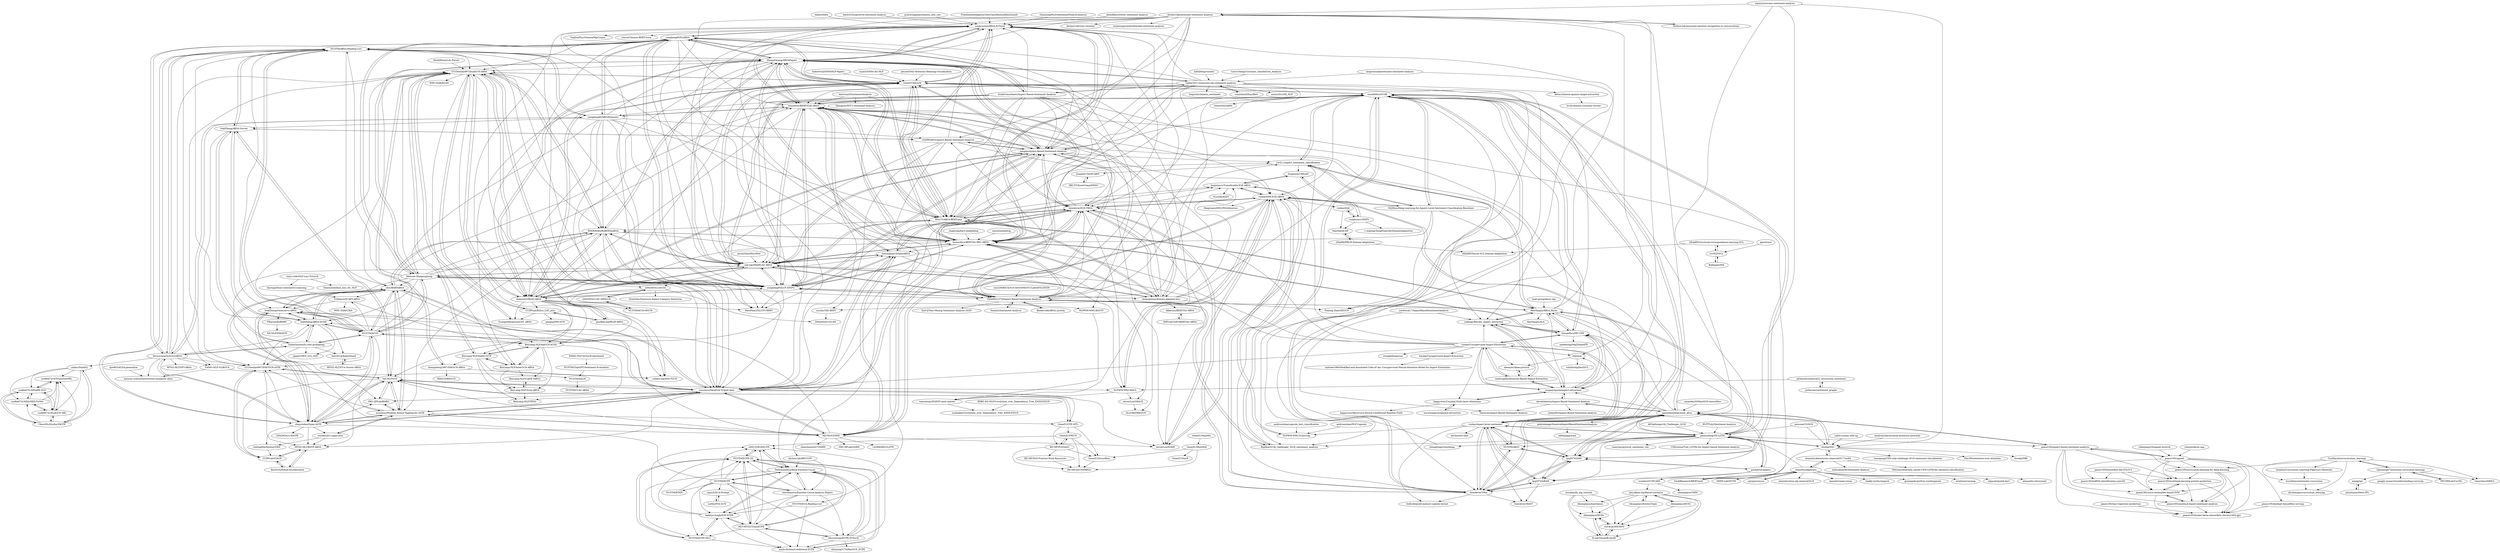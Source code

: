 digraph G {
"abdulfatir/twitter-sentiment-analysis" -> "songyouwei/ABSA-PyTorch" ["e"=1]
"baidu/Senta" -> "songyouwei/ABSA-PyTorch" ["e"=1]
"yifanjiang19/sppnet-pytorch" -> "peace195/sppnet" ["e"=1]
"chenghuige/wenzheng" -> "wxue004cs/GCAE" ["e"=1]
"GeneZC/PWCN" -> "BD-MF/ASCM4ABSA"
"GeneZC/PWCN" -> "shl5133/E2EECPE"
"GeneZC/PWCN" -> "GeneZC/StructBias"
"GeneZC/PWCN" -> "BD-MF/POS4ASC"
"bentrevett/pytorch-sentiment-analysis" -> "songyouwei/ABSA-PyTorch" ["e"=1]
"songyouwei/ABSA-PyTorch" -> "yangheng95/PyABSA"
"songyouwei/ABSA-PyTorch" -> "HSLCY/ABSA-BERT-pair"
"songyouwei/ABSA-PyTorch" -> "howardhsu/BERT-for-RRC-ABSA"
"songyouwei/ABSA-PyTorch" -> "jiangqn/Aspect-Based-Sentiment-Analysis"
"songyouwei/ABSA-PyTorch" -> "ZhengZixiang/ABSAPapers"
"songyouwei/ABSA-PyTorch" -> "lixin4ever/BERT-E2E-ABSA"
"songyouwei/ABSA-PyTorch" -> "GeneZC/ASGCN"
"songyouwei/ABSA-PyTorch" -> "siat-nlp/MAMS-for-ABSA"
"songyouwei/ABSA-PyTorch" -> "shenwzh3/RGAT-ABSA"
"songyouwei/ABSA-PyTorch" -> "lixin4ever/E2E-TBSA"
"songyouwei/ABSA-PyTorch" -> "yangheng95/LCF-ATEPC"
"songyouwei/ABSA-PyTorch" -> "BigHeartC/Al_challenger_2018_sentiment_analysis" ["e"=1]
"songyouwei/ABSA-PyTorch" -> "SophonPlus/ChineseNlpCorpus" ["e"=1]
"songyouwei/ABSA-PyTorch" -> "ymcui/Chinese-BERT-wwm" ["e"=1]
"songyouwei/ABSA-PyTorch" -> "YZHANG1270/Aspect-Based-Sentiment-Analysis"
"jiangqn/Aspect-Based-Sentiment-Analysis" -> "ZhengZixiang/ABSAPapers"
"jiangqn/Aspect-Based-Sentiment-Analysis" -> "siat-nlp/MAMS-for-ABSA"
"jiangqn/Aspect-Based-Sentiment-Analysis" -> "howardhsu/BERT-for-RRC-ABSA"
"jiangqn/Aspect-Based-Sentiment-Analysis" -> "lixin4ever/BERT-E2E-ABSA"
"jiangqn/Aspect-Based-Sentiment-Analysis" -> "songyouwei/ABSA-PyTorch"
"jiangqn/Aspect-Based-Sentiment-Analysis" -> "GeneZC/ASGCN"
"jiangqn/Aspect-Based-Sentiment-Analysis" -> "HSLCY/ABSA-BERT-pair"
"jiangqn/Aspect-Based-Sentiment-Analysis" -> "ruidan/IMN-E2E-ABSA"
"jiangqn/Aspect-Based-Sentiment-Analysis" -> "lixin4ever/E2E-TBSA"
"jiangqn/Aspect-Based-Sentiment-Analysis" -> "shenwzh3/RGAT-ABSA"
"jiangqn/Aspect-Based-Sentiment-Analysis" -> "yw411/aspect_sentiment_classification"
"jiangqn/Aspect-Based-Sentiment-Analysis" -> "yangheng95/LCF-ATEPC"
"jiangqn/Aspect-Based-Sentiment-Analysis" -> "1429904852/Aspect-Based-Sentiment-Analysis"
"jiangqn/Aspect-Based-Sentiment-Analysis" -> "wxue004cs/GCAE"
"jiangqn/Aspect-Based-Sentiment-Analysis" -> "YZHANG1270/Aspect-Based-Sentiment-Analysis"
"imgarylai/bert-embedding" -> "howardhsu/BERT-for-RRC-ABSA" ["e"=1]
"practicingman/chinese_text_cnn" -> "songyouwei/ABSA-PyTorch" ["e"=1]
"CarryChang/Customer_Satisfaction_Analysis" -> "haiker2011/awesome-nlp-sentiment-analysis" ["e"=1]
"rktamplayo/AutoSense" -> "rktamplayo/MCFA"
"rktamplayo/MCFA" -> "stovecat/MICRON"
"rktamplayo/MCFA" -> "Di-lab-Yonsei/K-QuAD"
"rktamplayo/Entity2Topic" -> "jihyukkim-nlp/BasisCustomize"
"rktamplayo/Entity2Topic" -> "stovecat/MICRON"
"wxue004cs/GCAE" -> "yw411/aspect_sentiment_classification"
"wxue004cs/GCAE" -> "ruidan/Aspect-level-sentiment"
"wxue004cs/GCAE" -> "DrJZhou/Deep-Learning-for-Aspect-Level-Sentiment-Classification-Baselines"
"wxue004cs/GCAE" -> "SenticNet/IARM"
"wxue004cs/GCAE" -> "ganeshjawahar/mem_absa"
"wxue004cs/GCAE" -> "lixin4ever/TNet"
"wxue004cs/GCAE" -> "BigHeartC/Al_challenger_2018_sentiment_analysis" ["e"=1]
"wxue004cs/GCAE" -> "GeneZC/ASGCN"
"wxue004cs/GCAE" -> "siat-nlp/MAMS-for-ABSA"
"wxue004cs/GCAE" -> "lpq29743/IAN"
"wxue004cs/GCAE" -> "howardhsu/DE-CNN"
"wxue004cs/GCAE" -> "ruidan/IMN-E2E-ABSA"
"wxue004cs/GCAE" -> "lixin4ever/BERT-E2E-ABSA"
"lpq29743/RAM" -> "lpq29743/IAN"
"lpq29743/RAM" -> "lixin4ever/TNet"
"lpq29743/RAM" -> "ruidan/Aspect-level-sentiment"
"lpq29743/RAM" -> "lixin4ever/HAST"
"haiker2011/awesome-nlp-sentiment-analysis" -> "ZhengZixiang/ABSAPapers"
"haiker2011/awesome-nlp-sentiment-analysis" -> "jiangqn/Aspect-Based-Sentiment-Analysis"
"haiker2011/awesome-nlp-sentiment-analysis" -> "lixin4ever/E2E-TBSA"
"haiker2011/awesome-nlp-sentiment-analysis" -> "YZHANG1270/Aspect-Based-Sentiment-Analysis"
"haiker2011/awesome-nlp-sentiment-analysis" -> "songyouwei/ABSA-PyTorch"
"haiker2011/awesome-nlp-sentiment-analysis" -> "linguishi/chinese_sentiment" ["e"=1]
"haiker2011/awesome-nlp-sentiment-analysis" -> "rsanshierli/EasyBert" ["e"=1]
"haiker2011/awesome-nlp-sentiment-analysis" -> "yangheng95/LCF-ATEPC"
"haiker2011/awesome-nlp-sentiment-analysis" -> "kdsec/chinese-opinion-target-extraction"
"haiker2011/awesome-nlp-sentiment-analysis" -> "lixin4ever/BERT-E2E-ABSA"
"haiker2011/awesome-nlp-sentiment-analysis" -> "moxiu2012/PJ_NLP" ["e"=1]
"haiker2011/awesome-nlp-sentiment-analysis" -> "ScalaConsultants/Aspect-Based-Sentiment-Analysis"
"haiker2011/awesome-nlp-sentiment-analysis" -> "yangheng95/PyABSA"
"haiker2011/awesome-nlp-sentiment-analysis" -> "BigHeartC/Al_challenger_2018_sentiment_analysis" ["e"=1]
"haiker2011/awesome-nlp-sentiment-analysis" -> "howardhsu/BERT-for-RRC-ABSA"
"rktamplayo/HCSC" -> "jihyukkim-nlp/BasisCustomize"
"rktamplayo/HCSC" -> "stovecat/MICRON"
"alexeyev/abae-pytorch" -> "madrugado/Attention-Based-Aspect-Extraction"
"andyweizhao/capsule_text_classification" -> "NLPWM-WHU/TransCap" ["e"=1]
"aesuli/SentiWordNet" -> "siat-nlp/MAMS-for-ABSA" ["e"=1]
"FreedomIntelligence/TextClassificationBenchmark" -> "songyouwei/ABSA-PyTorch" ["e"=1]
"foamliu/Sentiment-Analysis" -> "YZHANG1270/Aspect-Based-Sentiment-Analysis" ["e"=1]
"BigHeartC/Al_challenger_2018_sentiment_analysis" -> "wxue004cs/GCAE" ["e"=1]
"BigHeartC/Al_challenger_2018_sentiment_analysis" -> "YZHANG1270/Aspect-Based-Sentiment-Analysis" ["e"=1]
"NUSTM/RTHN" -> "NUSTM/ECPE-2D"
"HSLCY/ABSA-BERT-pair" -> "howardhsu/BERT-for-RRC-ABSA"
"HSLCY/ABSA-BERT-pair" -> "lixin4ever/BERT-E2E-ABSA"
"HSLCY/ABSA-BERT-pair" -> "siat-nlp/MAMS-for-ABSA"
"HSLCY/ABSA-BERT-pair" -> "songyouwei/ABSA-PyTorch"
"HSLCY/ABSA-BERT-pair" -> "ZhengZixiang/ABSAPapers"
"HSLCY/ABSA-BERT-pair" -> "lixin4ever/E2E-TBSA"
"HSLCY/ABSA-BERT-pair" -> "jiangqn/Aspect-Based-Sentiment-Analysis"
"HSLCY/ABSA-BERT-pair" -> "GeneZC/ASGCN"
"HSLCY/ABSA-BERT-pair" -> "AlexYangLi/ABSA_Keras"
"HSLCY/ABSA-BERT-pair" -> "yangheng95/PyABSA"
"HSLCY/ABSA-BERT-pair" -> "deepopinion/domain-adapted-atsc"
"HSLCY/ABSA-BERT-pair" -> "ROGERDJQ/RoBERTaABSA"
"HSLCY/ABSA-BERT-pair" -> "hsqmlzno1/Transferable-E2E-ABSA"
"HSLCY/ABSA-BERT-pair" -> "wxue004cs/GCAE"
"HSLCY/ABSA-BERT-pair" -> "yw411/aspect_sentiment_classification"
"YZHANG1270/Aspect-Based-Sentiment-Analysis" -> "BladeCoda/ABSA_system"
"YZHANG1270/Aspect-Based-Sentiment-Analysis" -> "ZhengZixiang/ABSAPapers"
"YZHANG1270/Aspect-Based-Sentiment-Analysis" -> "siat-nlp/MAMS-for-ABSA"
"YZHANG1270/Aspect-Based-Sentiment-Analysis" -> "yangheng95/LCF-ATEPC"
"YZHANG1270/Aspect-Based-Sentiment-Analysis" -> "foamliu/Sentiment-Analysis" ["e"=1]
"YZHANG1270/Aspect-Based-Sentiment-Analysis" -> "howardhsu/BERT-for-RRC-ABSA"
"YZHANG1270/Aspect-Based-Sentiment-Analysis" -> "yw411/aspect_sentiment_classification"
"YZHANG1270/Aspect-Based-Sentiment-Analysis" -> "BigHeartC/Al_challenger_2018_sentiment_analysis" ["e"=1]
"YZHANG1270/Aspect-Based-Sentiment-Analysis" -> "AlexYangLi/ABSA_Keras"
"YZHANG1270/Aspect-Based-Sentiment-Analysis" -> "Syd-Q/Text-Mining-Sentiment-Analysis-2020-" ["e"=1]
"YZHANG1270/Aspect-Based-Sentiment-Analysis" -> "wxue004cs/GCAE"
"YZHANG1270/Aspect-Based-Sentiment-Analysis" -> "jiangqn/Aspect-Based-Sentiment-Analysis"
"YZHANG1270/Aspect-Based-Sentiment-Analysis" -> "lixin4ever/E2E-TBSA"
"YZHANG1270/Aspect-Based-Sentiment-Analysis" -> "1429904852/Aspect-Based-Sentiment-Analysis"
"YZHANG1270/Aspect-Based-Sentiment-Analysis" -> "lixin4ever/BERT-E2E-ABSA"
"deepopinion/domain-adapted-atsc" -> "yangheng95/LCF-ATEPC"
"deepopinion/domain-adapted-atsc" -> "lixin4ever/BERT-E2E-ABSA"
"deepopinion/domain-adapted-atsc" -> "howardhsu/BERT-for-RRC-ABSA"
"deepopinion/domain-adapted-atsc" -> "siat-nlp/MAMS-for-ABSA"
"deepopinion/domain-adapted-atsc" -> "akkarimi/BERT-For-ABSA"
"deepopinion/domain-adapted-atsc" -> "lixin4ever/E2E-TBSA"
"deepopinion/domain-adapted-atsc" -> "HSLCY/ABSA-BERT-pair"
"deepopinion/domain-adapted-atsc" -> "wxue004cs/GCAE"
"deepopinion/domain-adapted-atsc" -> "hsqmlzno1/Transferable-E2E-ABSA"
"deepopinion/domain-adapted-atsc" -> "jiangqn/Aspect-Based-Sentiment-Analysis"
"deepopinion/domain-adapted-atsc" -> "sysulic/TAS-BERT"
"deepopinion/domain-adapted-atsc" -> "Pinlong-Zhao/SDGCN"
"AIChallenger/AI_Challenger_2018" -> "jimmyyfeng/TD-LSTM" ["e"=1]
"NLPWM-WHU/TransCap" -> "ruidan/IMN-E2E-ABSA"
"andyweizhao/NLP-Capsule" -> "NLPWM-WHU/TransCap" ["e"=1]
"soujanyaporia/aspect-extraction" -> "yafangy/Review_aspect_extraction"
"soujanyaporia/aspect-extraction" -> "howardhsu/DE-CNN"
"soujanyaporia/aspect-extraction" -> "madrugado/Attention-Based-Aspect-Extraction"
"soujanyaporia/aspect-extraction" -> "ruidan/Unsupervised-Aspect-Extraction"
"soujanyaporia/aspect-extraction" -> "happywwy/Coupled-Multi-layer-Attentions"
"soujanyaporia/aspect-extraction" -> "clips/cat"
"soujanyaporia/aspect-extraction" -> "davidsbatista/Aspect-Based-Sentiment-Analysis"
"lixin4ever/E2E-TBSA" -> "lixin4ever/BERT-E2E-ABSA"
"lixin4ever/E2E-TBSA" -> "huminghao16/SpanABSA"
"lixin4ever/E2E-TBSA" -> "xuuuluuu/SemEval-Triplet-data"
"lixin4ever/E2E-TBSA" -> "ruidan/IMN-E2E-ABSA"
"lixin4ever/E2E-TBSA" -> "hsqmlzno1/Transferable-E2E-ABSA"
"lixin4ever/E2E-TBSA" -> "howardhsu/BERT-for-RRC-ABSA"
"lixin4ever/E2E-TBSA" -> "ArrowLuo/DOER"
"lixin4ever/E2E-TBSA" -> "NJUNLP/TOWE"
"lixin4ever/E2E-TBSA" -> "HSLCY/ABSA-BERT-pair"
"lixin4ever/E2E-TBSA" -> "jiangqn/Aspect-Based-Sentiment-Analysis"
"lixin4ever/E2E-TBSA" -> "lixin4ever/TNet"
"lixin4ever/E2E-TBSA" -> "ZhengZixiang/ABSAPapers"
"lixin4ever/E2E-TBSA" -> "deepopinion/domain-adapted-atsc"
"lixin4ever/E2E-TBSA" -> "HieuPhan33/LCFS-BERT"
"lixin4ever/E2E-TBSA" -> "NLPWM-WHU/RACL"
"NUSTM/ECPE" -> "stevehamwu/Emotion-Cause-Analysis-Papers"
"NUSTM/ECPE" -> "NUSTM/ECPE-2D"
"NUSTM/ECPE" -> "Determined22/Rank-Emotion-Cause"
"NUSTM/ECPE" -> "HLT-HITSZ/TransECPE"
"NUSTM/ECPE" -> "bbruceyuan/ECPE-PyTorch"
"NUSTM/ECPE" -> "NUSTM/RTHN"
"NUSTM/ECPE" -> "NUSTM/ECPE-MLL"
"NUSTM/ECPE" -> "Aaditya-Singh/E2E-ECPE"
"NUSTM/ECPE" -> "shl5133/E2EECPE"
"NUSTM/ECPE" -> "huminghao16/SpanABSA"
"NUSTM/ECPE" -> "yajus/UECA-Prompt"
"ruidan/Unsupervised-Aspect-Extraction" -> "madrugado/Attention-Based-Aspect-Extraction"
"ruidan/Unsupervised-Aspect-Extraction" -> "soujanyaporia/aspect-extraction"
"ruidan/Unsupervised-Aspect-Extraction" -> "ruidan/Aspect-level-sentiment"
"ruidan/Unsupervised-Aspect-Extraction" -> "alexeyev/abae-pytorch"
"ruidan/Unsupervised-Aspect-Extraction" -> "howardhsu/DE-CNN"
"ruidan/Unsupervised-Aspect-Extraction" -> "howardhsu/BERT-for-RRC-ABSA"
"ruidan/Unsupervised-Aspect-Extraction" -> "yafangy/Review_aspect_extraction"
"ruidan/Unsupervised-Aspect-Extraction" -> "stangelid/oposum" ["e"=1]
"ruidan/Unsupervised-Aspect-Extraction" -> "siat-nlp/MAMS-for-ABSA"
"ruidan/Unsupervised-Aspect-Extraction" -> "clips/cat"
"ruidan/Unsupervised-Aspect-Extraction" -> "lixin4ever/E2E-TBSA"
"ruidan/Unsupervised-Aspect-Extraction" -> "xuuuluuu/SemEval-Triplet-data"
"ruidan/Unsupervised-Aspect-Extraction" -> "harpaj/Unsupervised-Aspect-Extraction"
"ruidan/Unsupervised-Aspect-Extraction" -> "happywwy/Coupled-Multi-layer-Attentions"
"ruidan/Unsupervised-Aspect-Extraction" -> "ruidan/IMN-E2E-ABSA"
"DrJZhou/Deep-Learning-for-Aspect-Level-Sentiment-Classification-Baselines" -> "yw411/aspect_sentiment_classification"
"DrJZhou/Deep-Learning-for-Aspect-Level-Sentiment-Classification-Baselines" -> "wxue004cs/GCAE"
"DrJZhou/Deep-Learning-for-Aspect-Level-Sentiment-Classification-Baselines" -> "ruidan/IMN-E2E-ABSA"
"DrJZhou/Deep-Learning-for-Aspect-Level-Sentiment-Classification-Baselines" -> "Pinlong-Zhao/SDGCN"
"DrJZhou/Deep-Learning-for-Aspect-Level-Sentiment-Classification-Baselines" -> "howardhsu/BERT-for-RRC-ABSA"
"DrJZhou/Deep-Learning-for-Aspect-Level-Sentiment-Classification-Baselines" -> "ruidan/Aspect-level-sentiment"
"lixin4ever/TNet" -> "ruidan/Aspect-level-sentiment"
"lixin4ever/TNet" -> "lpq29743/RAM"
"lixin4ever/TNet" -> "ruidan/IMN-E2E-ABSA"
"lixin4ever/TNet" -> "NUSTM/ABSC"
"lixin4ever/TNet" -> "lixin4ever/HAST"
"lixin4ever/TNet" -> "wxue004cs/GCAE"
"lixin4ever/TNet" -> "yw411/aspect_sentiment_classification"
"lixin4ever/TNet" -> "lpq29743/IAN"
"lixin4ever/TNet" -> "lixin4ever/E2E-TBSA"
"lixin4ever/TNet" -> "liufly/delayed-memory-update-entnet"
"lixin4ever/TNet" -> "ganeshjawahar/mem_absa"
"castorini/hedwig" -> "howardhsu/BERT-for-RRC-ABSA" ["e"=1]
"stevehamwu/Emotion-Cause-Analysis-Papers" -> "NUSTM/ECPE"
"stevehamwu/Emotion-Cause-Analysis-Papers" -> "Determined22/Rank-Emotion-Cause"
"stevehamwu/Emotion-Cause-Analysis-Papers" -> "NUSTM/ECPE-2D"
"stevehamwu/Emotion-Cause-Analysis-Papers" -> "NUSTM/ECA-Reading-List"
"stevehamwu/Emotion-Cause-Analysis-Papers" -> "HLT-HITSZ/TransECPE"
"stevehamwu/Emotion-Cause-Analysis-Papers" -> "bbruceyuan/ECPE-PyTorch"
"stevehamwu/Emotion-Cause-Analysis-Papers" -> "Aaditya-Singh/E2E-ECPE"
"ruidan/DAS" -> "XiaoYee/ACAN"
"ruidan/DAS" -> "hsqmlzno1/HATN"
"howardhsu/BERT-for-RRC-ABSA" -> "HSLCY/ABSA-BERT-pair"
"howardhsu/BERT-for-RRC-ABSA" -> "lixin4ever/BERT-E2E-ABSA"
"howardhsu/BERT-for-RRC-ABSA" -> "siat-nlp/MAMS-for-ABSA"
"howardhsu/BERT-for-RRC-ABSA" -> "jiangqn/Aspect-Based-Sentiment-Analysis"
"howardhsu/BERT-for-RRC-ABSA" -> "songyouwei/ABSA-PyTorch"
"howardhsu/BERT-for-RRC-ABSA" -> "lixin4ever/E2E-TBSA"
"howardhsu/BERT-for-RRC-ABSA" -> "yangheng95/LCF-ATEPC"
"howardhsu/BERT-for-RRC-ABSA" -> "howardhsu/DE-CNN"
"howardhsu/BERT-for-RRC-ABSA" -> "ZhengZixiang/ABSAPapers"
"howardhsu/BERT-for-RRC-ABSA" -> "GeneZC/ASGCN"
"howardhsu/BERT-for-RRC-ABSA" -> "deepopinion/domain-adapted-atsc"
"howardhsu/BERT-for-RRC-ABSA" -> "YZHANG1270/Aspect-Based-Sentiment-Analysis"
"howardhsu/BERT-for-RRC-ABSA" -> "ROGERDJQ/RoBERTaABSA"
"howardhsu/BERT-for-RRC-ABSA" -> "shenwzh3/RGAT-ABSA"
"howardhsu/BERT-for-RRC-ABSA" -> "huminghao16/SpanABSA"
"lcswillems/automatic-curriculum" -> "kirubarajan/curriculum_learning"
"yardstick17/AspectBasedSentimentAnalysis" -> "thestrox/Aspect-Based-Sentiment-Analysis"
"yardstick17/AspectBasedSentimentAnalysis" -> "yafangy/Review_aspect_extraction"
"jiesutd/Text-Attention-Heatmap-Visualization" -> "GeneZC/ASGCN" ["e"=1]
"peace195/multitask-learning-protein-prediction" -> "peace195/docker-keras-tensorflow-ubuntu1604-gpu"
"peace195/multitask-learning-protein-prediction" -> "peace195/score-ensembles-based-SVM"
"peace195/multitask-learning-protein-prediction" -> "peace195/sentence-based-sentiment-analysis"
"wavewangyue/opinion-extraction" -> "happywwy/Coupled-Multi-layer-Attentions"
"NJUNLP/TOWE" -> "xuuuluuu/Position-Aware-Tagging-for-ASTE"
"NJUNLP/TOWE" -> "xuuuluuu/SemEval-Triplet-data"
"NJUNLP/TOWE" -> "NKU-IIPLab/SDRN"
"NJUNLP/TOWE" -> "ruidan/IMN-E2E-ABSA"
"NJUNLP/TOWE" -> "ArrowLuo/DOER"
"NJUNLP/TOWE" -> "lixin4ever/E2E-TBSA"
"NJUNLP/TOWE" -> "NJUNLP/GTS"
"NJUNLP/TOWE" -> "1429904852/LOTN"
"NJUNLP/TOWE" -> "huminghao16/SpanABSA"
"NJUNLP/TOWE" -> "chenshaowei57/SDRN"
"NJUNLP/TOWE" -> "IsakZhang/ABSA-QUAD"
"NJUNLP/TOWE" -> "IsakZhang/Generative-ABSA"
"howardhsu/DE-CNN" -> "yafangy/Review_aspect_extraction"
"howardhsu/DE-CNN" -> "soujanyaporia/aspect-extraction"
"howardhsu/DE-CNN" -> "ruidan/Aspect-level-sentiment"
"howardhsu/DE-CNN" -> "howardhsu/BERT-for-RRC-ABSA"
"howardhsu/DE-CNN" -> "madehong/Seq2Seq4ATE"
"howardhsu/DE-CNN" -> "wxue004cs/GCAE"
"howardhsu/DE-CNN" -> "ruidan/Unsupervised-Aspect-Extraction"
"howardhsu/DE-CNN" -> "AlexYangLi/ABSA_Keras"
"peace195/curriculum-learning-for-deep-learning" -> "peace195/multitask-learning-protein-prediction"
"peace195/curriculum-learning-for-deep-learning" -> "peace195/score-ensembles-based-SVM"
"peace195/curriculum-learning-for-deep-learning" -> "peace195/docker-keras-tensorflow-ubuntu1604-gpu"
"peace195/curriculum-learning-for-deep-learning" -> "peace195/sentence-based-sentiment-analysis"
"GuyHacohen/curriculum_learning" -> "Openning07/awesome-curriculum-learning"
"GuyHacohen/curriculum_learning" -> "tianyizhou/DIHCL"
"GuyHacohen/curriculum_learning" -> "lcswillems/automatic-curriculum"
"GuyHacohen/curriculum_learning" -> "linzehui/Curriculum-Learning-PaperList-Materials"
"GuyHacohen/curriculum_learning" -> "peace195/curriculum-learning-for-deep-learning"
"GuyHacohen/curriculum_learning" -> "kirubarajan/curriculum_learning"
"ruidan/Aspect-level-sentiment" -> "lixin4ever/TNet"
"ruidan/Aspect-level-sentiment" -> "lpq29743/IAN"
"ruidan/Aspect-level-sentiment" -> "ruidan/IMN-E2E-ABSA"
"ruidan/Aspect-level-sentiment" -> "ganeshjawahar/mem_absa"
"ruidan/Aspect-level-sentiment" -> "NUSTM/ABSC"
"ruidan/Aspect-level-sentiment" -> "lpq29743/RAM"
"ruidan/Aspect-level-sentiment" -> "wxue004cs/GCAE"
"ruidan/Aspect-level-sentiment" -> "lixin4ever/HAST"
"ruidan/Aspect-level-sentiment" -> "howardhsu/DE-CNN"
"ruidan/Aspect-level-sentiment" -> "NLPWM-WHU/TransCap"
"ruidan/Aspect-level-sentiment" -> "liufly/delayed-memory-update-entnet"
"ruidan/Aspect-level-sentiment" -> "berlino/SA-Sent" ["e"=1]
"ruidan/Aspect-level-sentiment" -> "jimmyyfeng/TD-LSTM"
"ruidan/Aspect-level-sentiment" -> "ruidan/Unsupervised-Aspect-Extraction"
"yafangy/Review_aspect_extraction" -> "soujanyaporia/aspect-extraction"
"yafangy/Review_aspect_extraction" -> "howardhsu/DE-CNN"
"yafangy/Review_aspect_extraction" -> "madrugado/Attention-Based-Aspect-Extraction"
"yafangy/Review_aspect_extraction" -> "AlexYangLi/ABSA_Keras"
"AlexYangLi/ABSA_Keras" -> "yw411/aspect_sentiment_classification"
"AlexYangLi/ABSA_Keras" -> "jimmyyfeng/TD-LSTM"
"AlexYangLi/ABSA_Keras" -> "yafangy/Review_aspect_extraction"
"AlexYangLi/ABSA_Keras" -> "YZHANG1270/Aspect-Based-Sentiment-Analysis"
"AlexYangLi/ABSA_Keras" -> "lpq29743/IAN"
"AlexYangLi/ABSA_Keras" -> "wxue004cs/GCAE"
"AlexYangLi/ABSA_Keras" -> "soujanyaporia/aspect-extraction"
"AlexYangLi/ABSA_Keras" -> "AlexYangLi/ALA" ["e"=1]
"AlexYangLi/ABSA_Keras" -> "GeneZC/ASGCN"
"AlexYangLi/ABSA_Keras" -> "HSLCY/ABSA-BERT-pair"
"AlexYangLi/ABSA_Keras" -> "howardhsu/DE-CNN"
"huminghao16/SpanABSA" -> "lixin4ever/E2E-TBSA"
"huminghao16/SpanABSA" -> "ArrowLuo/GRACE"
"huminghao16/SpanABSA" -> "lixin4ever/BERT-E2E-ABSA"
"huminghao16/SpanABSA" -> "NJUNLP/TOWE"
"huminghao16/SpanABSA" -> "ruidan/IMN-E2E-ABSA"
"huminghao16/SpanABSA" -> "NLPWM-WHU/RACL"
"huminghao16/SpanABSA" -> "xuuuluuu/SemEval-Triplet-data"
"huminghao16/SpanABSA" -> "yangheng95/LCF-ATEPC"
"huminghao16/SpanABSA" -> "siat-nlp/MAMS-for-ABSA"
"wuzhen247/HUAPA" -> "jihyukkim-nlp/BasisCustomize"
"wuzhen247/HUAPA" -> "rktamplayo/CHIM"
"kdsec/chinese-opinion-target-extraction" -> "lsvih/chinese-customer-review"
"pochih/SA-papers" -> "lpq29743/IAN"
"pochih/SA-papers" -> "ganeshjawahar/mem_absa"
"pochih/SA-papers" -> "lpq29743/RAM"
"pochih/SA-papers" -> "wuzhen247/HUAPA"
"harpaj/Unsupervised-Aspect-Extraction" -> "onetree1994/Modified-and-Annotated-Code-of--An--Unsupervised-Neural-Attention-Model-for-Aspect-Extraction--"
"Junjieli0704/HUARN" -> "HKUST-KnowComp/DMSC"
"hsqmlzno1/HATN" -> "hsqmlzno1/MGAN"
"hsqmlzno1/HATN" -> "ruidan/DAS"
"hsqmlzno1/HATN" -> "XiaoYee/ACAN"
"hsqmlzno1/HATN" -> "v-mipeng/TargetSpecificDomainAdaptation"
"yw411/aspect_sentiment_classification" -> "wxue004cs/GCAE"
"yw411/aspect_sentiment_classification" -> "Junjieli0704/HUARN"
"yw411/aspect_sentiment_classification" -> "DrJZhou/Deep-Learning-for-Aspect-Level-Sentiment-Classification-Baselines"
"yw411/aspect_sentiment_classification" -> "hsqmlzno1/MGAN"
"yw411/aspect_sentiment_classification" -> "AlexYangLi/ABSA_Keras"
"jihyukkim-nlp/BasisCustomize" -> "rktamplayo/HCSC"
"jihyukkim-nlp/BasisCustomize" -> "stovecat/MICRON"
"jihyukkim-nlp/BasisCustomize" -> "Di-lab-Yonsei/K-QuAD"
"jihyukkim-nlp/BasisCustomize" -> "rktamplayo/Entity2Topic"
"jihyukkim-nlp/BasisCustomize" -> "rktamplayo/MCFA"
"jihyukkim-nlp/BasisCustomize" -> "rktamplayo/AutoSense"
"ruidan/IMN-E2E-ABSA" -> "hsqmlzno1/Transferable-E2E-ABSA"
"ruidan/IMN-E2E-ABSA" -> "ArrowLuo/DOER"
"ruidan/IMN-E2E-ABSA" -> "ruidan/Aspect-level-sentiment"
"ruidan/IMN-E2E-ABSA" -> "NLPWM-WHU/TransCap"
"ruidan/IMN-E2E-ABSA" -> "lixin4ever/TNet"
"ruidan/IMN-E2E-ABSA" -> "ruidan/DAS"
"ruidan/IMN-E2E-ABSA" -> "NLPWM-WHU/RACL"
"ruidan/IMN-E2E-ABSA" -> "lixin4ever/E2E-TBSA"
"ruidan/IMN-E2E-ABSA" -> "DeepLearnXMU/PSSAttention" ["e"=1]
"ruidan/IMN-E2E-ABSA" -> "DrJZhou/Deep-Learning-for-Aspect-Level-Sentiment-Classification-Baselines"
"ruidan/IMN-E2E-ABSA" -> "XL2248/DREGCN"
"ruidan/IMN-E2E-ABSA" -> "NJUNLP/TOWE"
"happywwy/Coupled-Multi-layer-Attentions" -> "wavewangyue/opinion-extraction"
"happywwy/Coupled-Multi-layer-Attentions" -> "happywwy/Recursive-Neural-Conditional-Random-Field"
"happywwy/Coupled-Multi-layer-Attentions" -> "soujanyaporia/aspect-extraction"
"lpq29743/IAN" -> "lpq29743/RAM"
"lpq29743/IAN" -> "ruidan/Aspect-level-sentiment"
"lpq29743/IAN" -> "ganeshjawahar/mem_absa"
"lpq29743/IAN" -> "pochih/SA-papers"
"lpq29743/IAN" -> "NUSTM/ABSC"
"lpq29743/IAN" -> "lixin4ever/TNet"
"lpq29743/IAN" -> "wxue004cs/GCAE"
"yftah89/PBLM-Domain-Adaptation" -> "XiaoYee/ACAN"
"yftah89/PBLM-Domain-Adaptation" -> "yftah89/Neural-SCL-Domain-Adaptation"
"XiaoYee/ACAN" -> "yftah89/PBLM-Domain-Adaptation"
"NUSTM/ABSC" -> "ruidan/Aspect-level-sentiment"
"NUSTM/ABSC" -> "lixin4ever/TNet"
"NUSTM/ABSC" -> "lpq29743/IAN"
"ArrowLuo/DOER" -> "hsqmlzno1/Transferable-E2E-ABSA"
"ArrowLuo/DOER" -> "ruidan/IMN-E2E-ABSA"
"peace195/darknet-tensorflow-serving" -> "peace195/docker-keras-tensorflow-ubuntu1604-gpu"
"hsqmlzno1/MGAN" -> "hsqmlzno1/Transferable-E2E-ABSA"
"hsqmlzno1/MGAN" -> "hsqmlzno1/HATN"
"madrugado/Attention-Based-Aspect-Extraction" -> "alexeyev/abae-pytorch"
"madrugado/Attention-Based-Aspect-Extraction" -> "yafangy/Review_aspect_extraction"
"madrugado/Attention-Based-Aspect-Extraction" -> "ruidan/Unsupervised-Aspect-Extraction"
"madrugado/Attention-Based-Aspect-Extraction" -> "soujanyaporia/aspect-extraction"
"yftah89/structural-correspondence-learning-SCL" -> "LivNLP/SCL"
"yftah89/structural-correspondence-learning-SCL" -> "yftah89/Neural-SCL-Domain-Adaptation"
"BinLiang-NLP/CAER-TABSA" -> "BinLiang-NLP/Scon-ABSA"
"Di-lab-Yonsei/K-QuAD" -> "stovecat/MICRON"
"Di-lab-Yonsei/K-QuAD" -> "rktamplayo/MCFA"
"IndexFziQ/GNN4NLP-Papers" -> "GeneZC/ASGCN" ["e"=1]
"yangheng95/LCF-ATEPC" -> "deepopinion/domain-adapted-atsc"
"yangheng95/LCF-ATEPC" -> "lixin4ever/BERT-E2E-ABSA"
"yangheng95/LCF-ATEPC" -> "howardhsu/BERT-for-RRC-ABSA"
"yangheng95/LCF-ATEPC" -> "yangheng95/PyABSA"
"yangheng95/LCF-ATEPC" -> "YZHANG1270/Aspect-Based-Sentiment-Analysis"
"yangheng95/LCF-ATEPC" -> "huminghao16/SpanABSA"
"yangheng95/LCF-ATEPC" -> "ROGERDJQ/RoBERTaABSA"
"yangheng95/LCF-ATEPC" -> "shenwzh3/RGAT-ABSA"
"yangheng95/LCF-ATEPC" -> "jiangqn/Aspect-Based-Sentiment-Analysis"
"yangheng95/LCF-ATEPC" -> "Meituan-Dianping/asap"
"yangheng95/LCF-ATEPC" -> "ZhengZixiang/ABSAPapers"
"yangheng95/LCF-ATEPC" -> "CCChenhao997/DualGCN-ABSA"
"yangheng95/LCF-ATEPC" -> "siat-nlp/MAMS-for-ABSA"
"yangheng95/LCF-ATEPC" -> "NJUNLP/GTS"
"yangheng95/LCF-ATEPC" -> "HieuPhan33/LCFS-BERT"
"yangheng95/PyABSA" -> "yangheng95/ABSADatasets"
"yangheng95/PyABSA" -> "songyouwei/ABSA-PyTorch"
"yangheng95/PyABSA" -> "yangheng95/LCF-ATEPC"
"yangheng95/PyABSA" -> "ZhengZixiang/ABSAPapers"
"yangheng95/PyABSA" -> "ScalaConsultants/Aspect-Based-Sentiment-Analysis"
"yangheng95/PyABSA" -> "howardhsu/BERT-for-RRC-ABSA"
"yangheng95/PyABSA" -> "lixin4ever/BERT-E2E-ABSA"
"yangheng95/PyABSA" -> "siat-nlp/MAMS-for-ABSA"
"yangheng95/PyABSA" -> "kevinscaria/InstructABSA"
"yangheng95/PyABSA" -> "shenwzh3/RGAT-ABSA"
"yangheng95/PyABSA" -> "HSLCY/ABSA-BERT-pair"
"yangheng95/PyABSA" -> "NUSTM/ABSA-Reading-List"
"yangheng95/PyABSA" -> "jiangqn/Aspect-Based-Sentiment-Analysis"
"yangheng95/PyABSA" -> "CCChenhao997/DualGCN-ABSA"
"yangheng95/PyABSA" -> "Meituan-Dianping/asap"
"rsanshierli/EasyBert" -> "haiker2011/awesome-nlp-sentiment-analysis" ["e"=1]
"declare-lab/awesome-sentiment-analysis" -> "declare-lab/awesome-emotion-recognition-in-conversations" ["e"=1]
"declare-lab/awesome-sentiment-analysis" -> "jiangqn/Aspect-Based-Sentiment-Analysis"
"declare-lab/awesome-sentiment-analysis" -> "ZhengZixiang/ABSAPapers"
"declare-lab/awesome-sentiment-analysis" -> "howardhsu/BERT-for-RRC-ABSA"
"declare-lab/awesome-sentiment-analysis" -> "siat-nlp/MAMS-for-ABSA"
"declare-lab/awesome-sentiment-analysis" -> "songyouwei/ABSA-PyTorch"
"declare-lab/awesome-sentiment-analysis" -> "HSLCY/ABSA-BERT-pair"
"declare-lab/awesome-sentiment-analysis" -> "declare-lab/RECCON" ["e"=1]
"declare-lab/awesome-sentiment-analysis" -> "xuuuluuu/SemEval-Triplet-data"
"declare-lab/awesome-sentiment-analysis" -> "declare-lab/conv-emotion" ["e"=1]
"declare-lab/awesome-sentiment-analysis" -> "soujanyaporia/multimodal-sentiment-analysis" ["e"=1]
"declare-lab/awesome-sentiment-analysis" -> "soujanyaporia/aspect-extraction"
"declare-lab/awesome-sentiment-analysis" -> "ruidan/Aspect-level-sentiment"
"declare-lab/awesome-sentiment-analysis" -> "clips/cat"
"declare-lab/awesome-sentiment-analysis" -> "1429904852/Aspect-Based-Sentiment-Analysis"
"VinAIResearch/BERTweet" -> "cbaziotis/ekphrasis" ["e"=1]
"VinAIResearch/BERTweet" -> "lixin4ever/BERT-E2E-ABSA" ["e"=1]
"goodbai-nlp/RGAT-ABSA" -> "CCIIPLab/BiSyn_GAT_plus"
"goodbai-nlp/RGAT-ABSA" -> "CCChenhao997/DualGCN-ABSA"
"goodbai-nlp/RGAT-ABSA" -> "cuhksz-nlp/ASA-TGCN"
"stovecat/MICRON" -> "rktamplayo/MCFA"
"stovecat/MICRON" -> "Di-lab-Yonsei/K-QuAD"
"hiDaDeng/cnsenti" -> "haiker2011/awesome-nlp-sentiment-analysis" ["e"=1]
"svjan5/GNNs-for-NLP" -> "GeneZC/ASGCN" ["e"=1]
"cxy229/BDCI2019-SENTIMENT-CLASSIFICATION" -> "YZHANG1270/Aspect-Based-Sentiment-Analysis" ["e"=1]
"KhalilMrini/LAL-Parser" -> "CCChenhao997/DualGCN-ABSA" ["e"=1]
"Openning07/awesome-curriculum-learning" -> "GuyHacohen/curriculum_learning"
"Openning07/awesome-curriculum-learning" -> "THUMNLab/CurML"
"Openning07/awesome-curriculum-learning" -> "wenig/spl"
"Openning07/awesome-curriculum-learning" -> "tianyizhou/DIHCL"
"Openning07/awesome-curriculum-learning" -> "google-research/understanding-curricula"
"siat-nlp/MAMS-for-ABSA" -> "jiangqn/Aspect-Based-Sentiment-Analysis"
"siat-nlp/MAMS-for-ABSA" -> "ZhengZixiang/ABSAPapers"
"siat-nlp/MAMS-for-ABSA" -> "howardhsu/BERT-for-RRC-ABSA"
"siat-nlp/MAMS-for-ABSA" -> "lixin4ever/BERT-E2E-ABSA"
"siat-nlp/MAMS-for-ABSA" -> "HSLCY/ABSA-BERT-pair"
"siat-nlp/MAMS-for-ABSA" -> "ROGERDJQ/RoBERTaABSA"
"siat-nlp/MAMS-for-ABSA" -> "shenwzh3/RGAT-ABSA"
"siat-nlp/MAMS-for-ABSA" -> "YZHANG1270/Aspect-Based-Sentiment-Analysis"
"siat-nlp/MAMS-for-ABSA" -> "GeneZC/ASGCN"
"siat-nlp/MAMS-for-ABSA" -> "Meituan-Dianping/asap"
"siat-nlp/MAMS-for-ABSA" -> "huminghao16/SpanABSA"
"siat-nlp/MAMS-for-ABSA" -> "l294265421/ACSA"
"siat-nlp/MAMS-for-ABSA" -> "wxue004cs/GCAE"
"siat-nlp/MAMS-for-ABSA" -> "deepopinion/domain-adapted-atsc"
"siat-nlp/MAMS-for-ABSA" -> "yangheng95/LCF-ATEPC"
"declare-lab/awesome-emotion-recognition-in-conversations" -> "declare-lab/awesome-sentiment-analysis" ["e"=1]
"ZhengZixiang/ABSAPapers" -> "jiangqn/Aspect-Based-Sentiment-Analysis"
"ZhengZixiang/ABSAPapers" -> "siat-nlp/MAMS-for-ABSA"
"ZhengZixiang/ABSAPapers" -> "YZHANG1270/Aspect-Based-Sentiment-Analysis"
"ZhengZixiang/ABSAPapers" -> "HSLCY/ABSA-BERT-pair"
"ZhengZixiang/ABSAPapers" -> "lixin4ever/BERT-E2E-ABSA"
"ZhengZixiang/ABSAPapers" -> "howardhsu/BERT-for-RRC-ABSA"
"ZhengZixiang/ABSAPapers" -> "shenwzh3/RGAT-ABSA"
"ZhengZixiang/ABSAPapers" -> "NUSTM/ABSA-Reading-List"
"ZhengZixiang/ABSAPapers" -> "songyouwei/ABSA-PyTorch"
"ZhengZixiang/ABSAPapers" -> "haiker2011/awesome-nlp-sentiment-analysis"
"ZhengZixiang/ABSAPapers" -> "GeneZC/ASGCN"
"ZhengZixiang/ABSAPapers" -> "yangheng95/PyABSA"
"ZhengZixiang/ABSAPapers" -> "CCChenhao997/DualGCN-ABSA"
"ZhengZixiang/ABSAPapers" -> "xuuuluuu/SemEval-Triplet-data"
"ZhengZixiang/ABSAPapers" -> "Meituan-Dianping/asap"
"1429904852/Aspect-Based-Sentiment-Analysis" -> "sysulic/TAS-BERT"
"1429904852/Aspect-Based-Sentiment-Analysis" -> "ArrowLuo/DOER"
"1429904852/Aspect-Based-Sentiment-Analysis" -> "yafangy/Review_aspect_extraction"
"1429904852/Aspect-Based-Sentiment-Analysis" -> "IsakZhang/ABSA-Survey"
"1429904852/Aspect-Based-Sentiment-Analysis" -> "xuuuluuu/SemEval-Triplet-data"
"1429904852/Aspect-Based-Sentiment-Analysis" -> "Determined22/Rank-Emotion-Cause"
"1429904852/Aspect-Based-Sentiment-Analysis" -> "ZhengZixiang/ABSAPapers"
"1429904852/Aspect-Based-Sentiment-Analysis" -> "jiangqn/Aspect-Based-Sentiment-Analysis"
"Meituan-Dianping/asap" -> "siat-nlp/MAMS-for-ABSA"
"Meituan-Dianping/asap" -> "ZhengZixiang/ABSAPapers"
"Meituan-Dianping/asap" -> "yangheng95/LCF-ATEPC"
"Meituan-Dianping/asap" -> "lixin4ever/BERT-E2E-ABSA"
"Meituan-Dianping/asap" -> "CCChenhao997/DualGCN-ABSA"
"Meituan-Dianping/asap" -> "NUSTM/ACOS"
"Meituan-Dianping/asap" -> "IsakZhang/Generative-ABSA"
"Meituan-Dianping/asap" -> "l294265421/ACSA"
"Meituan-Dianping/asap" -> "YZHANG1270/Aspect-Based-Sentiment-Analysis"
"Meituan-Dianping/asap" -> "yhcc/BARTABSA"
"Meituan-Dianping/asap" -> "xuuuluuu/SemEval-Triplet-data"
"Meituan-Dianping/asap" -> "yangheng95/PyABSA"
"Meituan-Dianping/asap" -> "ROGERDJQ/RoBERTaABSA"
"Meituan-Dianping/asap" -> "NUSTM/ABSA-Reading-List"
"Meituan-Dianping/asap" -> "IsakZhang/ABSA-QUAD"
"barissayil/SentimentAnalysis" -> "lixin4ever/BERT-E2E-ABSA"
"barissayil/SentimentAnalysis" -> "YJiangcm/SST-2-sentiment-analysis" ["e"=1]
"barissayil/SentimentAnalysis" -> "howardhsu/BERT-for-RRC-ABSA"
"ScalaConsultants/Aspect-Based-Sentiment-Analysis" -> "yangheng95/PyABSA"
"ScalaConsultants/Aspect-Based-Sentiment-Analysis" -> "lixin4ever/BERT-E2E-ABSA"
"ScalaConsultants/Aspect-Based-Sentiment-Analysis" -> "jiangqn/Aspect-Based-Sentiment-Analysis"
"ScalaConsultants/Aspect-Based-Sentiment-Analysis" -> "songyouwei/ABSA-PyTorch"
"ScalaConsultants/Aspect-Based-Sentiment-Analysis" -> "yangheng95/ABSADatasets"
"ScalaConsultants/Aspect-Based-Sentiment-Analysis" -> "siat-nlp/MAMS-for-ABSA"
"ScalaConsultants/Aspect-Based-Sentiment-Analysis" -> "HSLCY/ABSA-BERT-pair"
"ScalaConsultants/Aspect-Based-Sentiment-Analysis" -> "ZhengZixiang/ABSAPapers"
"ScalaConsultants/Aspect-Based-Sentiment-Analysis" -> "howardhsu/BERT-for-RRC-ABSA"
"ScalaConsultants/Aspect-Based-Sentiment-Analysis" -> "yangheng95/LCF-ATEPC"
"ScalaConsultants/Aspect-Based-Sentiment-Analysis" -> "haiker2011/awesome-nlp-sentiment-analysis"
"ScalaConsultants/Aspect-Based-Sentiment-Analysis" -> "yafangy/Review_aspect_extraction"
"ScalaConsultants/Aspect-Based-Sentiment-Analysis" -> "deepopinion/domain-adapted-atsc"
"ScalaConsultants/Aspect-Based-Sentiment-Analysis" -> "lixin4ever/E2E-TBSA"
"ScalaConsultants/Aspect-Based-Sentiment-Analysis" -> "soujanyaporia/aspect-extraction"
"xuuuluuu/SemEval-Triplet-data" -> "xuuuluuu/Position-Aware-Tagging-for-ASTE"
"xuuuluuu/SemEval-Triplet-data" -> "NJUNLP/GTS"
"xuuuluuu/SemEval-Triplet-data" -> "chiayewken/Span-ASTE"
"xuuuluuu/SemEval-Triplet-data" -> "yhcc/BARTABSA"
"xuuuluuu/SemEval-Triplet-data" -> "lixin4ever/E2E-TBSA"
"xuuuluuu/SemEval-Triplet-data" -> "GeneZC/OTE-MTL"
"xuuuluuu/SemEval-Triplet-data" -> "NJUNLP/TOWE"
"xuuuluuu/SemEval-Triplet-data" -> "NKU-IIPLab/BMRC"
"xuuuluuu/SemEval-Triplet-data" -> "CCChenhao997/DualGCN-ABSA"
"xuuuluuu/SemEval-Triplet-data" -> "hsqmlzno1/Transferable-E2E-ABSA"
"xuuuluuu/SemEval-Triplet-data" -> "NUSTM/ACOS"
"xuuuluuu/SemEval-Triplet-data" -> "ArrowLuo/DOER"
"xuuuluuu/SemEval-Triplet-data" -> "huminghao16/SpanABSA"
"xuuuluuu/SemEval-Triplet-data" -> "IsakZhang/Generative-ABSA"
"xuuuluuu/SemEval-Triplet-data" -> "HITSZ-HLT/BDTF-ABSA"
"shenwzh3/RGAT-ABSA" -> "CCChenhao997/DualGCN-ABSA"
"shenwzh3/RGAT-ABSA" -> "GeneZC/ASGCN"
"shenwzh3/RGAT-ABSA" -> "goodbai-nlp/RGAT-ABSA"
"shenwzh3/RGAT-ABSA" -> "siat-nlp/MAMS-for-ABSA"
"shenwzh3/RGAT-ABSA" -> "Guangzidetiaoyue/CDT_ABSA"
"shenwzh3/RGAT-ABSA" -> "HieuPhan33/LCFS-BERT"
"shenwzh3/RGAT-ABSA" -> "ZhengZixiang/ABSAPapers"
"shenwzh3/RGAT-ABSA" -> "ROGERDJQ/RoBERTaABSA"
"shenwzh3/RGAT-ABSA" -> "BinLiang-NLP/Sentic-GCN"
"shenwzh3/RGAT-ABSA" -> "CCIIPLab/BiSyn_GAT_plus"
"shenwzh3/RGAT-ABSA" -> "jiangqn/Aspect-Based-Sentiment-Analysis"
"shenwzh3/RGAT-ABSA" -> "BinLiang-NLP/AAGCN-ACSA"
"shenwzh3/RGAT-ABSA" -> "yangheng95/LCF-ATEPC"
"shenwzh3/RGAT-ABSA" -> "cuhksz-nlp/ASA-TGCN"
"shenwzh3/RGAT-ABSA" -> "NLPWM-WHU/BiGCN"
"linzehui/Curriculum-Learning-PaperList-Materials" -> "lcswillems/automatic-curriculum"
"BladeCoda/ABSA_system" -> "YZHANG1270/Aspect-Based-Sentiment-Analysis"
"boat-group/fancy-nlp" -> "AlexYangLi/ABSA_Keras" ["e"=1]
"lixin4ever/BERT-E2E-ABSA" -> "lixin4ever/E2E-TBSA"
"lixin4ever/BERT-E2E-ABSA" -> "howardhsu/BERT-for-RRC-ABSA"
"lixin4ever/BERT-E2E-ABSA" -> "HSLCY/ABSA-BERT-pair"
"lixin4ever/BERT-E2E-ABSA" -> "siat-nlp/MAMS-for-ABSA"
"lixin4ever/BERT-E2E-ABSA" -> "jiangqn/Aspect-Based-Sentiment-Analysis"
"lixin4ever/BERT-E2E-ABSA" -> "deepopinion/domain-adapted-atsc"
"lixin4ever/BERT-E2E-ABSA" -> "yangheng95/LCF-ATEPC"
"lixin4ever/BERT-E2E-ABSA" -> "huminghao16/SpanABSA"
"lixin4ever/BERT-E2E-ABSA" -> "ZhengZixiang/ABSAPapers"
"lixin4ever/BERT-E2E-ABSA" -> "ruidan/IMN-E2E-ABSA"
"lixin4ever/BERT-E2E-ABSA" -> "songyouwei/ABSA-PyTorch"
"lixin4ever/BERT-E2E-ABSA" -> "xuuuluuu/SemEval-Triplet-data"
"lixin4ever/BERT-E2E-ABSA" -> "wxue004cs/GCAE"
"lixin4ever/BERT-E2E-ABSA" -> "yangheng95/ABSADatasets"
"lixin4ever/BERT-E2E-ABSA" -> "shenwzh3/RGAT-ABSA"
"peace195/tensorflow-lite-YOLOv3" -> "peace195/miRNA-identification-conv2D"
"peace195/tensorflow-lite-YOLOv3" -> "peace195/score-ensembles-based-SVM"
"peace195/tensorflow-lite-YOLOv3" -> "peace195/multitask-learning-protein-prediction"
"jerbarnes/sentiment_graphs" -> "jerbarnes/semeval22_structured_sentiment"
"pedrobalage/SemevalAspectBasedSentimentAnalysis" -> "nik0spapp/wmil"
"l294265421/ACSA" -> "l294265421/AC-MIMLLN"
"l294265421/ACSA" -> "Nomiluks/Sentence-Aspect-Category-Detection"
"l294265421/ACSA" -> "NUSTM/ACSA-HGCN"
"l294265421/ACSA" -> "l294265421/SCAN"
"l294265421/ACSA" -> "BinLiang-NLP/AAGCN-ACSA"
"IMPLabUniPr/BERT-for-ABSA" -> "akkarimi/BERT-For-ABSA"
"GeneZC/ASGCN" -> "shenwzh3/RGAT-ABSA"
"GeneZC/ASGCN" -> "CCChenhao997/DualGCN-ABSA"
"GeneZC/ASGCN" -> "BinLiang-NLP/InterGCN-ABSA"
"GeneZC/ASGCN" -> "Pinlong-Zhao/SDGCN"
"GeneZC/ASGCN" -> "siat-nlp/MAMS-for-ABSA"
"GeneZC/ASGCN" -> "jiangqn/Aspect-Based-Sentiment-Analysis"
"GeneZC/ASGCN" -> "howardhsu/BERT-for-RRC-ABSA"
"GeneZC/ASGCN" -> "wxue004cs/GCAE"
"GeneZC/ASGCN" -> "ZhengZixiang/ABSAPapers"
"GeneZC/ASGCN" -> "tomsonsgs/DGEDT-senti-master"
"GeneZC/ASGCN" -> "HSLCY/ABSA-BERT-pair"
"GeneZC/ASGCN" -> "ROGERDJQ/RoBERTaABSA"
"GeneZC/ASGCN" -> "songyouwei/ABSA-PyTorch"
"GeneZC/ASGCN" -> "HieuPhan33/LCFS-BERT"
"GeneZC/ASGCN" -> "NLPWM-WHU/BiGCN"
"Guangzidetiaoyue/CDT_ABSA" -> "CCChenhao997/DualGCN-ABSA"
"l294265421/AC-MIMLLN" -> "NUSTM/ACSA-HGCN"
"l294265421/AC-MIMLLN" -> "l294265421/ACSA"
"NUSTM/ECPE-2D" -> "NUSTM/ECPE-MLL"
"NUSTM/ECPE-2D" -> "HLT-HITSZ/TransECPE"
"NUSTM/ECPE-2D" -> "Determined22/Rank-Emotion-Cause"
"NUSTM/ECPE-2D" -> "mark-xhchen/Conditional-ECPE"
"NUSTM/ECPE-2D" -> "shl5133/E2EECPE"
"wenig/spl" -> "xjtushujun/Meta-SPL"
"NLPWM-WHU/BiGCN" -> "tomsonsgs/DGEDT-senti-master"
"sysulic/TAS-BERT" -> "l294265421/SCAN"
"xuuuluuu/Position-Aware-Tagging-for-ASTE" -> "xuuuluuu/SemEval-Triplet-data"
"xuuuluuu/Position-Aware-Tagging-for-ASTE" -> "NJUNLP/GTS"
"xuuuluuu/Position-Aware-Tagging-for-ASTE" -> "chiayewken/Span-ASTE"
"xuuuluuu/Position-Aware-Tagging-for-ASTE" -> "wireless911/span-aste"
"xuuuluuu/Position-Aware-Tagging-for-ASTE" -> "NJUNLP/TOWE"
"xuuuluuu/Position-Aware-Tagging-for-ASTE" -> "GeneZC/OTE-MTL"
"xuuuluuu/Position-Aware-Tagging-for-ASTE" -> "CCChenhao997/EMCGCN-ASTE"
"xuuuluuu/Position-Aware-Tagging-for-ASTE" -> "yhcc/BARTABSA"
"xuuuluuu/Position-Aware-Tagging-for-ASTE" -> "NKU-IIPLab/BMRC"
"bbruceyuan/ECPE-PyTorch" -> "HLT-HITSZ/TransECPE"
"bbruceyuan/ECPE-PyTorch" -> "shl5133/E2EECPE"
"bbruceyuan/ECPE-PyTorch" -> "chenying3176/PairGCN_ECPE"
"bbruceyuan/ECPE-PyTorch" -> "Determined22/Rank-Emotion-Cause"
"bbruceyuan/ECPE-PyTorch" -> "NUSTM/ECPE-2D"
"bbruceyuan/ECPE-PyTorch" -> "mark-xhchen/Conditional-ECPE"
"clips/cat" -> "tshi04/AspDecSSCL"
"clips/cat" -> "alexeyev/abae-pytorch"
"akkarimi/BERT-For-ABSA" -> "IMPLabUniPr/BERT-for-ABSA"
"tomsonsgs/DGEDT-senti-master" -> "sunkaikai/Covolution_over_Dependency_Tree_EMNLP2019"
"GeneZC/OTE-MTL" -> "GeneZC/StructBias"
"GeneZC/OTE-MTL" -> "GeneZC/PWCN"
"GeneZC/OTE-MTL" -> "NJUNLP/GTS"
"GeneZC/OTE-MTL" -> "BD-MF/POS4ASC"
"HLT-HITSZ/TransECPE" -> "NUSTM/ECPE-2D"
"HLT-HITSZ/TransECPE" -> "bbruceyuan/ECPE-PyTorch"
"HLT-HITSZ/TransECPE" -> "Determined22/Rank-Emotion-Cause"
"HLT-HITSZ/TransECPE" -> "mark-xhchen/Conditional-ECPE"
"HLT-HITSZ/TransECPE" -> "NUSTM/ECPE-MLL"
"HLT-HITSZ/TransECPE" -> "Aaditya-Singh/E2E-ECPE"
"HLT-HITSZ/TransECPE" -> "shl5133/E2EECPE"
"hsqmlzno1/Transferable-E2E-ABSA" -> "hsqmlzno1/MGAN"
"hsqmlzno1/Transferable-E2E-ABSA" -> "ruidan/IMN-E2E-ABSA"
"hsqmlzno1/Transferable-E2E-ABSA" -> "ArrowLuo/DOER"
"hsqmlzno1/Transferable-E2E-ABSA" -> "XL2248/AGDT"
"BDBC-KG-NLP/Covolution_over_Dependency_Tree_EMNLP2019" -> "sunkaikai/Covolution_over_Dependency_Tree_EMNLP2019"
"Determined22/Rank-Emotion-Cause" -> "NUSTM/ECPE-2D"
"Determined22/Rank-Emotion-Cause" -> "HLT-HITSZ/TransECPE"
"Determined22/Rank-Emotion-Cause" -> "Aaditya-Singh/E2E-ECPE"
"Determined22/Rank-Emotion-Cause" -> "shl5133/E2EECPE"
"Determined22/Rank-Emotion-Cause" -> "NUSTM/ECPE-MLL"
"Determined22/Rank-Emotion-Cause" -> "bbruceyuan/ECPE-PyTorch"
"Determined22/Rank-Emotion-Cause" -> "stevehamwu/Emotion-Cause-Analysis-Papers"
"Determined22/Rank-Emotion-Cause" -> "NUSTM/ECPE"
"NLPWM-WHU/RACL" -> "ArrowLuo/GRACE"
"NLPWM-WHU/RACL" -> "tomsonsgs/DGEDT-senti-master"
"NLPWM-WHU/RACL" -> "ruidan/IMN-E2E-ABSA"
"ArrowLuo/GRACE" -> "XL2248/DREGCN"
"xjtushujun/Meta-SPL" -> "wenig/spl"
"mark-xhchen/Conditional-ECPE" -> "NUSTM/ECPE-2D"
"Lab41/sunny-side-up" -> "thunlp/NSC" ["e"=1]
"mnskim/ldi_nlp_tutorial" -> "stovecat/MICRON"
"mnskim/ldi_nlp_tutorial" -> "Di-lab-Yonsei/K-QuAD"
"mnskim/ldi_nlp_tutorial" -> "rktamplayo/MCFA"
"mnskim/ldi_nlp_tutorial" -> "rktamplayo/AutoSense"
"NUSTM/ACOS" -> "NUSTM/ABSA-Reading-List"
"NUSTM/ACOS" -> "yhcc/BARTABSA"
"NUSTM/ACOS" -> "IsakZhang/ABSA-QUAD"
"NUSTM/ACOS" -> "IsakZhang/Generative-ABSA"
"NUSTM/ACOS" -> "xuuuluuu/SemEval-Triplet-data"
"NUSTM/ACOS" -> "ZubinGou/multi-view-prompting"
"NUSTM/ACOS" -> "chiayewken/Span-ASTE"
"NUSTM/ACOS" -> "xuuuluuu/Position-Aware-Tagging-for-ASTE"
"NUSTM/ACOS" -> "Tribleave/SCAPT-ABSA"
"NUSTM/ACOS" -> "ROGERDJQ/RoBERTaABSA"
"NUSTM/ACOS" -> "CCChenhao997/DualGCN-ABSA"
"NUSTM/ACOS" -> "Meituan-Dianping/asap"
"NUSTM/ACOS" -> "lixin4ever/BERT-E2E-ABSA"
"NUSTM/ACOS" -> "BinLiang-NLP/AAGCN-ACSA"
"NUSTM/ACOS" -> "CCChenhao997/EMCGCN-ASTE"
"CCChenhao997/DualGCN-ABSA" -> "zhangzheng1997/SSEGCN-ABSA"
"CCChenhao997/DualGCN-ABSA" -> "Guangzidetiaoyue/CDT_ABSA"
"CCChenhao997/DualGCN-ABSA" -> "shenwzh3/RGAT-ABSA"
"CCChenhao997/DualGCN-ABSA" -> "CCIIPLab/BiSyn_GAT_plus"
"CCChenhao997/DualGCN-ABSA" -> "cuhksz-nlp/ASA-TGCN"
"CCChenhao997/DualGCN-ABSA" -> "goodbai-nlp/RGAT-ABSA"
"CCChenhao997/DualGCN-ABSA" -> "HieuPhan33/LCFS-BERT"
"CCChenhao997/DualGCN-ABSA" -> "ROGERDJQ/RoBERTaABSA"
"CCChenhao997/DualGCN-ABSA" -> "BinLiang-NLP/AAGCN-ACSA"
"CCChenhao997/DualGCN-ABSA" -> "BinLiang-NLP/Sentic-GCN"
"CCChenhao997/DualGCN-ABSA" -> "WHU-ZQH/KGAN" ["e"=1]
"CCChenhao997/DualGCN-ABSA" -> "xuuuluuu/SemEval-Triplet-data"
"CCChenhao997/DualGCN-ABSA" -> "BinLiang-NLP/InterGCN-ABSA"
"CCChenhao997/DualGCN-ABSA" -> "CCChenhao997/EMCGCN-ASTE"
"CCChenhao997/DualGCN-ABSA" -> "GeneZC/ASGCN"
"IsakZhang/Generative-ABSA" -> "IsakZhang/ABSA-QUAD"
"IsakZhang/Generative-ABSA" -> "yhcc/BARTABSA"
"IsakZhang/Generative-ABSA" -> "ITKaven/RoBMRC"
"IsakZhang/Generative-ABSA" -> "chiayewken/Span-ASTE"
"IsakZhang/Generative-ABSA" -> "NUSTM/ACOS"
"IsakZhang/Generative-ABSA" -> "NKU-IIPLab/BMRC"
"BinLiang-NLP/InterGCN-ABSA" -> "BinLiang-NLP/AAGCN-ACSA"
"BinLiang-NLP/InterGCN-ABSA" -> "BinLiang-NLP/Scon-ABSA"
"BinLiang-NLP/InterGCN-ABSA" -> "BinLiang-NLP/CAER-TABSA"
"BinLiang-NLP/InterGCN-ABSA" -> "BinLiang-NLP/Sentic-GCN"
"declare-lab/RECCON" -> "stevehamwu/Emotion-Cause-Analysis-Papers" ["e"=1]
"declare-lab/RECCON" -> "Determined22/Rank-Emotion-Cause" ["e"=1]
"NUSTM/ABSA-Reading-List" -> "NUSTM/ACOS"
"NUSTM/ABSA-Reading-List" -> "ZhengZixiang/ABSAPapers"
"NUSTM/ABSA-Reading-List" -> "IsakZhang/ABSA-QUAD"
"NUSTM/ABSA-Reading-List" -> "xuuuluuu/SemEval-Triplet-data"
"NUSTM/ABSA-Reading-List" -> "IsakZhang/Generative-ABSA"
"NUSTM/ABSA-Reading-List" -> "IsakZhang/ABSA-Survey"
"NUSTM/ABSA-Reading-List" -> "kevinscaria/InstructABSA"
"NUSTM/ABSA-Reading-List" -> "yhcc/BARTABSA"
"NUSTM/ABSA-Reading-List" -> "yangheng95/ABSADatasets"
"NUSTM/ABSA-Reading-List" -> "chiayewken/Span-ASTE"
"NUSTM/ABSA-Reading-List" -> "ROGERDJQ/RoBERTaABSA"
"NUSTM/ABSA-Reading-List" -> "NUSTM/ECA-Reading-List"
"NUSTM/ABSA-Reading-List" -> "DAMO-NLP-SG/BGCA"
"NUSTM/ABSA-Reading-List" -> "CCChenhao997/DualGCN-ABSA"
"NUSTM/ABSA-Reading-List" -> "yangheng95/PyABSA"
"yhcc/BARTABSA" -> "IsakZhang/Generative-ABSA"
"yhcc/BARTABSA" -> "xuuuluuu/SemEval-Triplet-data"
"yhcc/BARTABSA" -> "xuuuluuu/Position-Aware-Tagging-for-ASTE"
"yhcc/BARTABSA" -> "NUSTM/ACOS"
"yhcc/BARTABSA" -> "ROGERDJQ/RoBERTaABSA"
"yhcc/BARTABSA" -> "chiayewken/Span-ASTE"
"yhcc/BARTABSA" -> "IsakZhang/ABSA-QUAD"
"yhcc/BARTABSA" -> "CCChenhao997/DualGCN-ABSA"
"yhcc/BARTABSA" -> "BinLiang-NLP/AAGCN-ACSA"
"yhcc/BARTABSA" -> "Tribleave/SCAPT-ABSA"
"yhcc/BARTABSA" -> "NJUNLP/GTS"
"Aaditya-Singh/E2E-ECPE" -> "NUSTM/ECPE-MLL"
"Aaditya-Singh/E2E-ECPE" -> "mark-xhchen/Conditional-ECPE"
"Aaditya-Singh/E2E-ECPE" -> "NUSTM/ECPE-2D"
"Aaditya-Singh/E2E-ECPE" -> "Determined22/Rank-Emotion-Cause"
"Aaditya-Singh/E2E-ECPE" -> "HLT-HITSZ/TransECPE"
"Aaditya-Singh/E2E-ECPE" -> "shl5133/E2EECPE"
"chiayewken/Span-ASTE" -> "xuuuluuu/SemEval-Triplet-data"
"chiayewken/Span-ASTE" -> "xuuuluuu/Position-Aware-Tagging-for-ASTE"
"chiayewken/Span-ASTE" -> "wireless911/span-aste"
"chiayewken/Span-ASTE" -> "CCChenhao997/EMCGCN-ASTE"
"chiayewken/Span-ASTE" -> "IsakZhang/Generative-ABSA"
"chiayewken/Span-ASTE" -> "yhcc/BARTABSA"
"chiayewken/Span-ASTE" -> "NJUNLP/GTS"
"chiayewken/Span-ASTE" -> "NUSTM/ACOS"
"chiayewken/Span-ASTE" -> "l294265421/ASOTE"
"chiayewken/Span-ASTE" -> "GatlingPeaShooter/SBN"
"chiayewken/Span-ASTE" -> "HITSZ-HLT/BDTF-ABSA"
"chiayewken/Span-ASTE" -> "NJUNLP/TOWE"
"chiayewken/Span-ASTE" -> "NKU-IIPLab/BMRC"
"chiayewken/Span-ASTE" -> "kevinscaria/InstructABSA"
"chiayewken/Span-ASTE" -> "NUSTM/ABSA-Reading-List"
"jerbarnes/semeval22_structured_sentiment" -> "jerbarnes/sentiment_graphs"
"jerbarnes/semeval22_structured_sentiment" -> "NLPWM-WHU/RACL"
"ROGERDJQ/RoBERTaABSA" -> "CCChenhao997/DualGCN-ABSA"
"ROGERDJQ/RoBERTaABSA" -> "yhcc/BARTABSA"
"ROGERDJQ/RoBERTaABSA" -> "siat-nlp/MAMS-for-ABSA"
"ROGERDJQ/RoBERTaABSA" -> "xuuuluuu/Position-Aware-Tagging-for-ASTE"
"ROGERDJQ/RoBERTaABSA" -> "shenwzh3/RGAT-ABSA"
"ROGERDJQ/RoBERTaABSA" -> "yangheng95/LCF-ATEPC"
"ROGERDJQ/RoBERTaABSA" -> "xuuuluuu/SemEval-Triplet-data"
"ROGERDJQ/RoBERTaABSA" -> "GeneZC/ASGCN"
"ROGERDJQ/RoBERTaABSA" -> "howardhsu/BERT-for-RRC-ABSA"
"ROGERDJQ/RoBERTaABSA" -> "HieuPhan33/LCFS-BERT"
"NJUNLP/GTS" -> "xuuuluuu/Position-Aware-Tagging-for-ASTE"
"NJUNLP/GTS" -> "xuuuluuu/SemEval-Triplet-data"
"NJUNLP/GTS" -> "GeneZC/OTE-MTL"
"NJUNLP/GTS" -> "CCChenhao997/EMCGCN-ASTE"
"NJUNLP/GTS" -> "CCIIPLab/STAGE"
"NJUNLP/GTS" -> "HITSZ-HLT/BDTF-ABSA"
"NJUNLP/GTS" -> "NKU-IIPLab/BMRC"
"NJUNLP/GTS" -> "chiayewken/Span-ASTE"
"NJUNLP/GTS" -> "NLPWM-WHU/RACL"
"NJUNLP/GTS" -> "IsakZhang/ABSA-Survey"
"yangheng95/ABSADatasets" -> "yangheng95/PyABSA"
"yangheng95/ABSADatasets" -> "lixin4ever/BERT-E2E-ABSA"
"yangheng95/ABSADatasets" -> "NUSTM/ABSA-Reading-List"
"yangheng95/ABSADatasets" -> "siat-nlp/MAMS-for-ABSA"
"yangheng95/ABSADatasets" -> "ZhengZixiang/ABSAPapers"
"yangheng95/ABSADatasets" -> "kevinscaria/InstructABSA"
"yangheng95/ABSADatasets" -> "shenwzh3/RGAT-ABSA"
"yangheng95/ABSADatasets" -> "ROGERDJQ/RoBERTaABSA"
"yangheng95/ABSADatasets" -> "IsakZhang/ABSA-Survey"
"yangheng95/ABSADatasets" -> "yangheng95/LCF-ATEPC"
"yangheng95/ABSADatasets" -> "xuuuluuu/SemEval-Triplet-data"
"yangheng95/ABSADatasets" -> "1429904852/Aspect-Based-Sentiment-Analysis"
"yangheng95/ABSADatasets" -> "Meituan-Dianping/asap"
"yangheng95/ABSADatasets" -> "HSLCY/ABSA-BERT-pair"
"NUSTM/ACSA-HGCN" -> "l294265421/AC-MIMLLN"
"scofield7419/TransitionSRL" -> "scofield7419/DiaRE-D2G"
"scofield7419/TransitionSRL" -> "scofield7419/LAGCN-SRL"
"ChocoWu/Synfue-PAOTE" -> "scofield7419/LAGCN-SRL"
"ChocoWu/Synfue-PAOTE" -> "scofield7419/TransitionSRL"
"ChocoWu/Synfue-PAOTE" -> "scofield7419/DisNER-PtrNet"
"ChocoWu/Synfue-PAOTE" -> "scofield7419/DiaRE-D2G"
"ChocoWu/Synfue-PAOTE" -> "unikcc/DiaASQ"
"BD-MF/POS4ASC" -> "BD-MF/ASCM4ABSA"
"BD-MF/POS4ASC" -> "BD-MF/NLP-Practice-Work-Resources"
"BD-MF/POS4ASC" -> "GeneZC/PWCN"
"BD-MF/POS4ASC" -> "GeneZC/StructBias"
"NKU-IIPLab/BMRC" -> "NJUNLP/GTS"
"NKU-IIPLab/BMRC" -> "xuuuluuu/Position-Aware-Tagging-for-ASTE"
"shl5133/E2EECPE" -> "NUSTM/ECPE-2D"
"shl5133/E2EECPE" -> "Determined22/Rank-Emotion-Cause"
"LeMei/FSS-GCN" -> "yajus/UECA-Prompt"
"NUSTM/ECPE-MLL" -> "NUSTM/ECPE-2D"
"NUSTM/ECPE-MLL" -> "mark-xhchen/Conditional-ECPE"
"NUSTM/ECPE-MLL" -> "Aaditya-Singh/E2E-ECPE"
"BD-MF/NLP-Practice-Work-Resources" -> "BD-MF/ASCM4ABSA"
"hiyouga/Dual-Contrastive-Learning" -> "Tribleave/SCAPT-ABSA"
"carpedm20/MemN2N-tensorflow" -> "ganeshjawahar/mem_absa" ["e"=1]
"zhangzheng1997/SSEGCN-ABSA" -> "RDGCN/RDGCN"
"zhangzheng1997/SSEGCN-ABSA" -> "CCChenhao997/DualGCN-ABSA"
"zhangzheng1997/SSEGCN-ABSA" -> "cuhksz-nlp/ASA-TGCN"
"IsakZhang/ABSA-QUAD" -> "IsakZhang/Generative-ABSA"
"IsakZhang/ABSA-QUAD" -> "ZubinGou/multi-view-prompting"
"IsakZhang/ABSA-QUAD" -> "NUSTM/ACOS"
"IsakZhang/ABSA-QUAD" -> "CCChenhao997/EMCGCN-ASTE"
"IsakZhang/ABSA-QUAD" -> "hmt2014/AspectQuad"
"IsakZhang/ABSA-QUAD" -> "yhcc/BARTABSA"
"IsakZhang/ABSA-QUAD" -> "jpeper/GEN_SCL_NAT"
"IsakZhang/ABSA-QUAD" -> "IsakZhang/ABSA-Survey"
"xinyi-code/NLP-Loss-Pytorch" -> "hiyouga/Dual-Contrastive-Learning"
"xinyi-code/NLP-Loss-Pytorch" -> "ShannonAI/dice_loss_for_NLP" ["e"=1]
"BinLiang-NLP/Sentic-GCN" -> "BinLiang-NLP/InterGCN-ABSA"
"BinLiang-NLP/Sentic-GCN" -> "BinLiang-NLP/AAGCN-ACSA"
"BinLiang-NLP/Sentic-GCN" -> "BinLiang-NLP/Scon-ABSA"
"BinLiang-NLP/Sentic-GCN" -> "zhangzheng1997/SSEGCN-ABSA"
"BinLiang-NLP/Sentic-GCN" -> "BinLiang-NLP/TPDG"
"BinLiang-NLP/Sentic-GCN" -> "CCChenhao997/DualGCN-ABSA"
"BinLiang-NLP/Sentic-GCN" -> "cuhksz-nlp/ASA-TGCN"
"Tribleave/SCAPT-ABSA" -> "IsakZhang/Generative-ABSA"
"Tribleave/SCAPT-ABSA" -> "BinLiang-NLP/AAGCN-ACSA"
"Tribleave/SCAPT-ABSA" -> "WHU-ZQH/UIKA" ["e"=1]
"wireless911/span-aste" -> "xuuuluuu/Position-Aware-Tagging-for-ASTE"
"wireless911/span-aste" -> "HITSZ-HLT/BDTF-ABSA"
"wireless911/span-aste" -> "GatlingPeaShooter/SBN"
"CCIIPLab/BiSyn_GAT_plus" -> "pangsg/DM-GCN"
"CCIIPLab/BiSyn_GAT_plus" -> "Guangzidetiaoyue/CDT_ABSA"
"CCIIPLab/BiSyn_GAT_plus" -> "goodbai-nlp/RGAT-ABSA"
"CCIIPLab/BiSyn_GAT_plus" -> "CCChenhao997/DualGCN-ABSA"
"BinLiang-NLP/AAGCN-ACSA" -> "BinLiang-NLP/InterGCN-ABSA"
"BinLiang-NLP/AAGCN-ACSA" -> "BinLiang-NLP/TPDG"
"BinLiang-NLP/AAGCN-ACSA" -> "BinLiang-NLP/Scon-ABSA"
"BinLiang-NLP/AAGCN-ACSA" -> "BinLiang-NLP/CAER-TABSA"
"BinLiang-NLP/AAGCN-ACSA" -> "BinLiang-NLP/Sentic-GCN"
"lgw863/ACSA-generation" -> "amazon-science/instruction-tuning-for-absa"
"CCChenhao997/EMCGCN-ASTE" -> "CCIIPLab/STAGE"
"CCChenhao997/EMCGCN-ASTE" -> "HITSZ-HLT/BDTF-ABSA"
"CCChenhao997/EMCGCN-ASTE" -> "NJUNLP/GTS"
"scofield7419/DiaRE-D2G" -> "scofield7419/TransitionSRL"
"scofield7419/DiaRE-D2G" -> "scofield7419/DisNER-PtrNet"
"scofield7419/DiaRE-D2G" -> "scofield7419/LAGCN-SRL"
"scofield7419/DiaRE-D2G" -> "ChocoWu/Synfue-PAOTE"
"ITKaven/RoBMRC" -> "NJUNLP/DMASTE"
"NUSTM/ECA-Reading-List" -> "Aaditya-Singh/E2E-ECPE"
"NUSTM/ECA-Reading-List" -> "mark-xhchen/Conditional-ECPE"
"BinLiang-NLP/Scon-ABSA" -> "BinLiang-NLP/CAER-TABSA"
"BinLiang-NLP/Scon-ABSA" -> "BinLiang-NLP/TPDG"
"kevinscaria/InstructABSA" -> "ZubinGou/multi-view-prompting"
"kevinscaria/InstructABSA" -> "amazon-science/instruction-tuning-for-absa"
"kevinscaria/InstructABSA" -> "NUSTM/ABSA-Reading-List"
"kevinscaria/InstructABSA" -> "chiayewken/Span-ASTE"
"kevinscaria/InstructABSA" -> "unikcc/DiaASQ"
"kevinscaria/InstructABSA" -> "yangheng95/PyABSA"
"kevinscaria/InstructABSA" -> "DAMO-NLP-SG/BGCA"
"kevinscaria/InstructABSA" -> "CCChenhao997/DualGCN-ABSA"
"kevinscaria/InstructABSA" -> "yangheng95/ABSADatasets"
"kevinscaria/InstructABSA" -> "HITSZ-HLT/SPT-ABSA"
"kevinscaria/InstructABSA" -> "CCChenhao997/EMCGCN-ASTE"
"kevinscaria/InstructABSA" -> "IsakZhang/ABSA-QUAD"
"THUMNLab/CurML" -> "Openning07/awesome-curriculum-learning"
"IsakZhang/ABSA-Survey" -> "ZubinGou/multi-view-prompting"
"IsakZhang/ABSA-Survey" -> "NJUNLP/GTS"
"IsakZhang/ABSA-Survey" -> "IsakZhang/ABSA-QUAD"
"IsakZhang/ABSA-Survey" -> "CCChenhao997/EMCGCN-ASTE"
"IsakZhang/ABSA-Survey" -> "1429904852/Aspect-Based-Sentiment-Analysis"
"IsakZhang/ABSA-Survey" -> "NUSTM/ABSA-Reading-List"
"davidsbatista/Aspect-Based-Sentiment-Analysis" -> "soujanyaporia/aspect-extraction"
"davidsbatista/Aspect-Based-Sentiment-Analysis" -> "jeetp465/Aspect-Based-Sentiment-Analysis"
"davidsbatista/Aspect-Based-Sentiment-Analysis" -> "ganeshjawahar/mem_absa"
"davidsbatista/Aspect-Based-Sentiment-Analysis" -> "thestrox/Aspect-Based-Sentiment-Analysis"
"yajus/UECA-Prompt" -> "LeMei/FSS-GCN"
"s/preprocessor" -> "cbaziotis/ekphrasis"
"unikcc/DiaASQ" -> "scofield7419/TransitionSRL"
"unikcc/DiaASQ" -> "scofield7419/LAGCN-SRL"
"unikcc/DiaASQ" -> "scofield7419/DiaRE-D2G"
"unikcc/DiaASQ" -> "ChocoWu/Synfue-PAOTE"
"unikcc/DiaASQ" -> "scofield7419/DisNER-PtrNet"
"GatlingPeaShooter/SBN" -> "CCIIPLab/STAGE"
"CCIIPLab/STAGE" -> "BaoSir529/dual-encoder4aste"
"CCIIPLab/STAGE" -> "HITSZ-HLT/BDTF-ABSA"
"CCIIPLab/STAGE" -> "CCChenhao997/EMCGCN-ASTE"
"hmt2014/AspectQuad" -> "HITSZ-HLT/ST-w-Scorer-ABSA"
"HITSZ-HLT/BDTF-ABSA" -> "CCIIPLab/STAGE"
"HITSZ-HLT/BDTF-ABSA" -> "BaoSir529/dual-encoder4aste"
"GeneZC/StructBias" -> "BD-MF/ASCM4ABSA"
"chaoming0625/SentimentPolarityAnalysis" -> "songyouwei/ABSA-PyTorch" ["e"=1]
"thunlp/NSC" -> "wuzhen247/HUAPA"
"thunlp/NSC" -> "ganeshjawahar/mem_absa"
"thunlp/NSC" -> "jimmyyfeng/TD-LSTM"
"thunlp/NSC" -> "OlavHN/attention-over-attention" ["e"=1]
"thunlp/NSC" -> "cbaziotis/datastories-semeval2017-task4"
"thunlp/NSC" -> "thunlp/NRE" ["e"=1]
"thunlp/NSC" -> "haoopeng/CNN-yelp-challenge-2016-sentiment-classification"
"BUPTLdy/Sentiment-Analysis" -> "jimmyyfeng/TD-LSTM" ["e"=1]
"NUSTM/ChatGPT-Sentiment-Evaluation" -> "NUSTM/DALM"
"GeneZC/MiniMoE" -> "GeneZC/StarK"
"GeneZC/MiniMoE" -> "BD-MF/ASCM4ABSA"
"GeneZC/MiniMoE" -> "GeneZC/StructBias"
"DAMO-NLP-SG/LLM-Sentiment" -> "NUSTM/ChatGPT-Sentiment-Evaluation"
"BaoSir529/dual-encoder4aste" -> "CCIIPLab/STAGE"
"BaoSir529/dual-encoder4aste" -> "HITSZ-HLT/BDTF-ABSA"
"ZubinGou/multi-view-prompting" -> "kevinscaria/InstructABSA"
"ZubinGou/multi-view-prompting" -> "IsakZhang/ABSA-QUAD"
"ZubinGou/multi-view-prompting" -> "IsakZhang/ABSA-Survey"
"ZubinGou/multi-view-prompting" -> "jpeper/GEN_SCL_NAT"
"ZubinGou/multi-view-prompting" -> "NUSTM/ACOS"
"ZubinGou/multi-view-prompting" -> "CCChenhao997/EMCGCN-ASTE"
"ZubinGou/multi-view-prompting" -> "hmt2014/AspectQuad"
"NUSTM/DALM" -> "NUSTM/CCAC-ABSA"
"scofield7419/LAGCN-SRL" -> "scofield7419/TransitionSRL"
"scofield7419/LAGCN-SRL" -> "scofield7419/DiaRE-D2G"
"scofield7419/LAGCN-SRL" -> "scofield7419/DisNER-PtrNet"
"scofield7419/LAGCN-SRL" -> "ChocoWu/Synfue-PAOTE"
"scofield7419/DisNER-PtrNet" -> "scofield7419/DiaRE-D2G"
"scofield7419/DisNER-PtrNet" -> "scofield7419/LAGCN-SRL"
"scofield7419/DisNER-PtrNet" -> "scofield7419/TransitionSRL"
"DAMO-NLP-SG/BGCA" -> "NUSTM/DALM"
"DAMO-NLP-SG/BGCA" -> "amazon-science/instruction-tuning-for-absa"
"ematvey/hierarchical-attention-networks" -> "thunlp/NSC" ["e"=1]
"ganeshjawahar/mem_absa" -> "jimmyyfeng/TD-LSTM"
"ganeshjawahar/mem_absa" -> "ruidan/Aspect-level-sentiment"
"ganeshjawahar/mem_absa" -> "lpq29743/IAN"
"ganeshjawahar/mem_absa" -> "wxue004cs/GCAE"
"ganeshjawahar/mem_absa" -> "peace195/aspect-based-sentiment-analysis"
"ganeshjawahar/mem_absa" -> "lixin4ever/TNet"
"ganeshjawahar/mem_absa" -> "thunlp/NSC"
"ganeshjawahar/mem_absa" -> "lpq29743/RAM"
"ganeshjawahar/mem_absa" -> "pochih/SA-papers"
"ganeshjawahar/mem_absa" -> "NUSTM/ABSC"
"ganeshjawahar/mem_absa" -> "davidsbatista/Aspect-Based-Sentiment-Analysis"
"ganeshjawahar/mem_absa" -> "pedrobalage/SemevalAspectBasedSentimentAnalysis"
"ganeshjawahar/mem_absa" -> "soujanyaporia/aspect-extraction"
"ganeshjawahar/mem_absa" -> "howardhsu/DE-CNN"
"ganeshjawahar/mem_absa" -> "AlexYangLi/ABSA_Keras"
"jimmyyfeng/TD-LSTM" -> "ganeshjawahar/mem_absa"
"jimmyyfeng/TD-LSTM" -> "AlexYangLi/ABSA_Keras"
"jimmyyfeng/TD-LSTM" -> "ruidan/Aspect-level-sentiment"
"jimmyyfeng/TD-LSTM" -> "lixin4ever/TNet"
"jimmyyfeng/TD-LSTM" -> "NUSTM/ABSC"
"jimmyyfeng/TD-LSTM" -> "wxue004cs/GCAE"
"jimmyyfeng/TD-LSTM" -> "lpq29743/IAN"
"jimmyyfeng/TD-LSTM" -> "pochih/SA-papers"
"jimmyyfeng/TD-LSTM" -> "lpq29743/RAM"
"jimmyyfeng/TD-LSTM" -> "peace195/aspect-based-sentiment-analysis"
"jimmyyfeng/TD-LSTM" -> "BigHeartC/Al_challenger_2018_sentiment_analysis" ["e"=1]
"jimmyyfeng/TD-LSTM" -> "thunlp/NSC"
"jimmyyfeng/TD-LSTM" -> "CSKrishna/Tree_LSTMs-for-Aspect-based-Sentiment-Analysis"
"jimmyyfeng/TD-LSTM" -> "vanzytay/pytorch_sentiment_rnn" ["e"=1]
"jimmyyfeng/TD-LSTM" -> "chenghuige/wenzheng" ["e"=1]
"yhenon/keras-spp" -> "peace195/sppnet" ["e"=1]
"GeneZC/MiniMA" -> "GeneZC/MiniMoE"
"Bollegala/SFA" -> "LivNLP/SCL"
"LivNLP/SCL" -> "Bollegala/SFA"
"LivNLP/SCL" -> "yftah89/structural-correspondence-learning-SCL"
"laugustyniak/awesome-sentiment-analysis" -> "lixin4ever/TNet" ["e"=1]
"laugustyniak/awesome-sentiment-analysis" -> "haiker2011/awesome-nlp-sentiment-analysis" ["e"=1]
"pmsosa/CS291K" -> "jimmyyfeng/TD-LSTM" ["e"=1]
"pmsosa/CS291K" -> "thunlp/NSC" ["e"=1]
"xiamx/awesome-sentiment-analysis" -> "ganeshjawahar/mem_absa" ["e"=1]
"xiamx/awesome-sentiment-analysis" -> "thunlp/NSC" ["e"=1]
"xiamx/awesome-sentiment-analysis" -> "jimmyyfeng/TD-LSTM" ["e"=1]
"xiamx/awesome-sentiment-analysis" -> "declare-lab/awesome-sentiment-analysis" ["e"=1]
"cbaziotis/datastories-semeval2017-task4" -> "cbaziotis/ekphrasis"
"cbaziotis/datastories-semeval2017-task4" -> "mihirahlawat/Sentiment-Analysis"
"cbaziotis/datastories-semeval2017-task4" -> "thunlp/NSC"
"cbaziotis/datastories-semeval2017-task4" -> "Petrinet/Attention_based-CNN-LSTM-for-sentence-classification"
"cbaziotis/ekphrasis" -> "cbaziotis/datastories-semeval2017-task4"
"cbaziotis/ekphrasis" -> "cbaziotis/ntua-slp-semeval2018" ["e"=1]
"cbaziotis/ekphrasis" -> "s/preprocessor"
"cbaziotis/ekphrasis" -> "VinAIResearch/BERTweet" ["e"=1]
"cbaziotis/ekphrasis" -> "cbaziotis/neat-vision" ["e"=1]
"cbaziotis/ekphrasis" -> "chakki-works/seqeval" ["e"=1]
"cbaziotis/ekphrasis" -> "grantjenks/python-wordsegment" ["e"=1]
"cbaziotis/ekphrasis" -> "artetxem/vecmap" ["e"=1]
"cbaziotis/ekphrasis" -> "nlpaueb/greek-bert" ["e"=1]
"cbaziotis/ekphrasis" -> "alexandra-chron/siatl" ["e"=1]
"cbaziotis/ekphrasis" -> "jimmyyfeng/TD-LSTM"
"cbaziotis/ekphrasis" -> "MIND-Lab/OCTIS" ["e"=1]
"HITSZ-HLT/ST-w-Scorer-ABSA" -> "hmt2014/AspectQuad"
"peace195/sppnet" -> "peace195/aspect-based-sentiment-analysis"
"peace195/sppnet" -> "peace195/score-ensembles-based-SVM"
"peace195/sppnet" -> "peace195/multitask-learning-protein-prediction"
"peace195/sppnet" -> "peace195/docker-keras-tensorflow-ubuntu1604-gpu"
"peace195/sppnet" -> "peace195/sentence-based-sentiment-analysis"
"peace195/sppnet" -> "peace195/curriculum-learning-for-deep-learning"
"peace195/sppnet" -> "peace195/miRNA-identification-conv2D"
"peace195/sppnet" -> "peace195/darknet-tensorflow-serving"
"peace195/aspect-based-sentiment-analysis" -> "peace195/sppnet"
"peace195/aspect-based-sentiment-analysis" -> "peace195/score-ensembles-based-SVM"
"peace195/aspect-based-sentiment-analysis" -> "peace195/multitask-learning-protein-prediction"
"peace195/aspect-based-sentiment-analysis" -> "peace195/docker-keras-tensorflow-ubuntu1604-gpu"
"peace195/aspect-based-sentiment-analysis" -> "peace195/curriculum-learning-for-deep-learning"
"peace195/aspect-based-sentiment-analysis" -> "peace195/sentence-based-sentiment-analysis"
"peace195/aspect-based-sentiment-analysis" -> "ganeshjawahar/mem_absa"
"pprett/nut" -> "LivNLP/SCL"
"HKUST-KnowComp/DMSC" -> "Junjieli0704/HUARN"
"peace195/taxi-trajectory-prediction" -> "peace195/docker-keras-tensorflow-ubuntu1604-gpu"
"peace195/sentence-based-sentiment-analysis" -> "peace195/docker-keras-tensorflow-ubuntu1604-gpu"
"peace195/sentence-based-sentiment-analysis" -> "peace195/score-ensembles-based-SVM"
"peace195/score-ensembles-based-SVM" -> "peace195/sentence-based-sentiment-analysis"
"peace195/score-ensembles-based-SVM" -> "peace195/docker-keras-tensorflow-ubuntu1604-gpu"
"peace195/score-ensembles-based-SVM" -> "peace195/multitask-learning-protein-prediction"
"abdulfatir/twitter-sentiment-analysis" ["l"="52.926,25.484", "c"=172]
"songyouwei/ABSA-PyTorch" ["l"="54.111,28.178"]
"baidu/Senta" ["l"="53.305,27.324", "c"=60]
"yifanjiang19/sppnet-pytorch" ["l"="50.721,33.127", "c"=314]
"peace195/sppnet" ["l"="54.386,28.224"]
"chenghuige/wenzheng" ["l"="53.658,27.367", "c"=60]
"wxue004cs/GCAE" ["l"="54.201,28.186"]
"GeneZC/PWCN" ["l"="54.165,27.995"]
"BD-MF/ASCM4ABSA" ["l"="54.154,27.967"]
"shl5133/E2EECPE" ["l"="54.198,28.002"]
"GeneZC/StructBias" ["l"="54.148,27.982"]
"BD-MF/POS4ASC" ["l"="54.163,27.983"]
"bentrevett/pytorch-sentiment-analysis" ["l"="53.013,25.707", "c"=172]
"yangheng95/PyABSA" ["l"="54.104,28.151"]
"HSLCY/ABSA-BERT-pair" ["l"="54.17,28.167"]
"howardhsu/BERT-for-RRC-ABSA" ["l"="54.154,28.172"]
"jiangqn/Aspect-Based-Sentiment-Analysis" ["l"="54.14,28.172"]
"ZhengZixiang/ABSAPapers" ["l"="54.126,28.157"]
"lixin4ever/BERT-E2E-ABSA" ["l"="54.143,28.158"]
"GeneZC/ASGCN" ["l"="54.147,28.143"]
"siat-nlp/MAMS-for-ABSA" ["l"="54.151,28.156"]
"shenwzh3/RGAT-ABSA" ["l"="54.11,28.137"]
"lixin4ever/E2E-TBSA" ["l"="54.178,28.152"]
"yangheng95/LCF-ATEPC" ["l"="54.133,28.144"]
"BigHeartC/Al_challenger_2018_sentiment_analysis" ["l"="53.717,27.361", "c"=60]
"SophonPlus/ChineseNlpCorpus" ["l"="53.302,27.214", "c"=60]
"ymcui/Chinese-BERT-wwm" ["l"="53.357,27.223", "c"=60]
"YZHANG1270/Aspect-Based-Sentiment-Analysis" ["l"="54.154,28.183"]
"ruidan/IMN-E2E-ABSA" ["l"="54.211,28.152"]
"yw411/aspect_sentiment_classification" ["l"="54.198,28.176"]
"1429904852/Aspect-Based-Sentiment-Analysis" ["l"="54.16,28.132"]
"imgarylai/bert-embedding" ["l"="53.158,25.479", "c"=172]
"practicingman/chinese_text_cnn" ["l"="50.046,22.153", "c"=890]
"CarryChang/Customer_Satisfaction_Analysis" ["l"="50.045,22.06", "c"=890]
"haiker2011/awesome-nlp-sentiment-analysis" ["l"="54.113,28.201"]
"rktamplayo/AutoSense" ["l"="54.436,28.342"]
"rktamplayo/MCFA" ["l"="54.423,28.348"]
"stovecat/MICRON" ["l"="54.422,28.337"]
"Di-lab-Yonsei/K-QuAD" ["l"="54.411,28.347"]
"rktamplayo/Entity2Topic" ["l"="54.432,28.327"]
"jihyukkim-nlp/BasisCustomize" ["l"="54.409,28.324"]
"ruidan/Aspect-level-sentiment" ["l"="54.238,28.197"]
"DrJZhou/Deep-Learning-for-Aspect-Level-Sentiment-Classification-Baselines" ["l"="54.218,28.169"]
"SenticNet/IARM" ["l"="54.171,28.228"]
"ganeshjawahar/mem_absa" ["l"="54.259,28.226"]
"lixin4ever/TNet" ["l"="54.24,28.184"]
"lpq29743/IAN" ["l"="54.25,28.209"]
"howardhsu/DE-CNN" ["l"="54.211,28.213"]
"lpq29743/RAM" ["l"="54.27,28.207"]
"lixin4ever/HAST" ["l"="54.282,28.189"]
"linguishi/chinese_sentiment" ["l"="50.046,22.103", "c"=890]
"rsanshierli/EasyBert" ["l"="53.542,27.187", "c"=60]
"kdsec/chinese-opinion-target-extraction" ["l"="54.052,28.243"]
"moxiu2012/PJ_NLP" ["l"="53.809,27.131", "c"=60]
"ScalaConsultants/Aspect-Based-Sentiment-Analysis" ["l"="54.137,28.192"]
"rktamplayo/HCSC" ["l"="54.425,28.318"]
"alexeyev/abae-pytorch" ["l"="54.185,28.256"]
"madrugado/Attention-Based-Aspect-Extraction" ["l"="54.187,28.239"]
"andyweizhao/capsule_text_classification" ["l"="50.965,33.212", "c"=314]
"NLPWM-WHU/TransCap" ["l"="54.245,28.158"]
"aesuli/SentiWordNet" ["l"="40.298,34.376", "c"=1067]
"FreedomIntelligence/TextClassificationBenchmark" ["l"="53.375,28.734", "c"=1200]
"foamliu/Sentiment-Analysis" ["l"="53.76,27.387", "c"=60]
"NUSTM/RTHN" ["l"="54.238,27.987"]
"NUSTM/ECPE-2D" ["l"="54.211,27.995"]
"AlexYangLi/ABSA_Keras" ["l"="54.211,28.198"]
"deepopinion/domain-adapted-atsc" ["l"="54.163,28.147"]
"ROGERDJQ/RoBERTaABSA" ["l"="54.138,28.124"]
"hsqmlzno1/Transferable-E2E-ABSA" ["l"="54.214,28.132"]
"BladeCoda/ABSA_system" ["l"="54.134,28.226"]
"Syd-Q/Text-Mining-Sentiment-Analysis-2020-" ["l"="53.811,27.393", "c"=60]
"akkarimi/BERT-For-ABSA" ["l"="54.072,28.094"]
"sysulic/TAS-BERT" ["l"="54.087,28.161"]
"Pinlong-Zhao/SDGCN" ["l"="54.197,28.148"]
"AIChallenger/AI_Challenger_2018" ["l"="53.637,27.378", "c"=60]
"jimmyyfeng/TD-LSTM" ["l"="54.275,28.227"]
"andyweizhao/NLP-Capsule" ["l"="50.999,33.207", "c"=314]
"soujanyaporia/aspect-extraction" ["l"="54.202,28.236"]
"yafangy/Review_aspect_extraction" ["l"="54.187,28.221"]
"ruidan/Unsupervised-Aspect-Extraction" ["l"="54.192,28.206"]
"happywwy/Coupled-Multi-layer-Attentions" ["l"="54.185,28.274"]
"clips/cat" ["l"="54.167,28.248"]
"davidsbatista/Aspect-Based-Sentiment-Analysis" ["l"="54.236,28.263"]
"huminghao16/SpanABSA" ["l"="54.177,28.126"]
"xuuuluuu/SemEval-Triplet-data" ["l"="54.155,28.109"]
"ArrowLuo/DOER" ["l"="54.198,28.122"]
"NJUNLP/TOWE" ["l"="54.181,28.102"]
"HieuPhan33/LCFS-BERT" ["l"="54.148,28.123"]
"NLPWM-WHU/RACL" ["l"="54.197,28.134"]
"NUSTM/ECPE" ["l"="54.225,28.022"]
"stevehamwu/Emotion-Cause-Analysis-Papers" ["l"="54.209,28.013"]
"Determined22/Rank-Emotion-Cause" ["l"="54.205,28.024"]
"HLT-HITSZ/TransECPE" ["l"="54.221,28.005"]
"bbruceyuan/ECPE-PyTorch" ["l"="54.222,27.994"]
"NUSTM/ECPE-MLL" ["l"="54.208,28.003"]
"Aaditya-Singh/E2E-ECPE" ["l"="54.197,28.012"]
"yajus/UECA-Prompt" ["l"="54.258,27.994"]
"stangelid/oposum" ["l"="58.129,29.205", "c"=665]
"harpaj/Unsupervised-Aspect-Extraction" ["l"="54.256,28.174"]
"NUSTM/ABSC" ["l"="54.263,28.197"]
"liufly/delayed-memory-update-entnet" ["l"="54.275,28.174"]
"castorini/hedwig" ["l"="53.272,28.712", "c"=1200]
"NUSTM/ECA-Reading-List" ["l"="54.175,28.028"]
"ruidan/DAS" ["l"="54.283,28.119"]
"XiaoYee/ACAN" ["l"="54.33,28.098"]
"hsqmlzno1/HATN" ["l"="54.301,28.117"]
"lcswillems/automatic-curriculum" ["l"="54.531,28.237"]
"kirubarajan/curriculum_learning" ["l"="54.53,28.251"]
"yardstick17/AspectBasedSentimentAnalysis" ["l"="54.206,28.28"]
"thestrox/Aspect-Based-Sentiment-Analysis" ["l"="54.223,28.3"]
"jiesutd/Text-Attention-Heatmap-Visualization" ["l"="52.187,26.002", "c"=172]
"peace195/multitask-learning-protein-prediction" ["l"="54.402,28.221"]
"peace195/docker-keras-tensorflow-ubuntu1604-gpu" ["l"="54.394,28.242"]
"peace195/score-ensembles-based-SVM" ["l"="54.402,28.232"]
"peace195/sentence-based-sentiment-analysis" ["l"="54.386,28.236"]
"wavewangyue/opinion-extraction" ["l"="54.171,28.3"]
"xuuuluuu/Position-Aware-Tagging-for-ASTE" ["l"="54.154,28.074"]
"NKU-IIPLab/SDRN" ["l"="54.214,28.091"]
"NJUNLP/GTS" ["l"="54.161,28.081"]
"1429904852/LOTN" ["l"="54.202,28.082"]
"chenshaowei57/SDRN" ["l"="54.222,28.078"]
"IsakZhang/ABSA-QUAD" ["l"="54.117,28.077"]
"IsakZhang/Generative-ABSA" ["l"="54.15,28.086"]
"madehong/Seq2Seq4ATE" ["l"="54.222,28.242"]
"peace195/curriculum-learning-for-deep-learning" ["l"="54.418,28.237"]
"GuyHacohen/curriculum_learning" ["l"="54.51,28.252"]
"Openning07/awesome-curriculum-learning" ["l"="54.55,28.267"]
"tianyizhou/DIHCL" ["l"="54.525,28.269"]
"linzehui/Curriculum-Learning-PaperList-Materials" ["l"="54.518,28.227"]
"berlino/SA-Sent" ["l"="53.761,27.749", "c"=60]
"AlexYangLi/ALA" ["l"="54.498,29.246", "c"=1076]
"ArrowLuo/GRACE" ["l"="54.216,28.114"]
"wuzhen247/HUAPA" ["l"="54.354,28.278"]
"rktamplayo/CHIM" ["l"="54.377,28.29"]
"lsvih/chinese-customer-review" ["l"="54.022,28.263"]
"pochih/SA-papers" ["l"="54.292,28.234"]
"onetree1994/Modified-and-Annotated-Code-of--An--Unsupervised-Neural-Attention-Model-for-Aspect-Extraction--" ["l"="54.289,28.162"]
"Junjieli0704/HUARN" ["l"="54.151,28.239"]
"HKUST-KnowComp/DMSC" ["l"="54.133,28.263"]
"hsqmlzno1/MGAN" ["l"="54.256,28.133"]
"v-mipeng/TargetSpecificDomainAdaptation" ["l"="54.333,28.116"]
"DeepLearnXMU/PSSAttention" ["l"="56.278,28.581", "c"=940]
"XL2248/DREGCN" ["l"="54.236,28.127"]
"happywwy/Recursive-Neural-Conditional-Random-Field" ["l"="54.187,28.312"]
"yftah89/PBLM-Domain-Adaptation" ["l"="54.361,28.083"]
"yftah89/Neural-SCL-Domain-Adaptation" ["l"="54.404,28.062"]
"peace195/darknet-tensorflow-serving" ["l"="54.406,28.246"]
"yftah89/structural-correspondence-learning-SCL" ["l"="54.44,28.043"]
"LivNLP/SCL" ["l"="54.463,28.033"]
"BinLiang-NLP/CAER-TABSA" ["l"="54.062,28.083"]
"BinLiang-NLP/Scon-ABSA" ["l"="54.056,28.093"]
"IndexFziQ/GNN4NLP-Papers" ["l"="52.811,16.011", "c"=100]
"Meituan-Dianping/asap" ["l"="54.117,28.123"]
"CCChenhao997/DualGCN-ABSA" ["l"="54.1,28.117"]
"yangheng95/ABSADatasets" ["l"="54.126,28.131"]
"kevinscaria/InstructABSA" ["l"="54.092,28.083"]
"NUSTM/ABSA-Reading-List" ["l"="54.116,28.102"]
"declare-lab/awesome-sentiment-analysis" ["l"="54.17,28.196"]
"declare-lab/awesome-emotion-recognition-in-conversations" ["l"="56.649,28.101", "c"=940]
"declare-lab/RECCON" ["l"="56.882,28.924", "c"=310]
"declare-lab/conv-emotion" ["l"="56.695,28.033", "c"=940]
"soujanyaporia/multimodal-sentiment-analysis" ["l"="56.637,28.009", "c"=940]
"VinAIResearch/BERTweet" ["l"="39.889,34.185", "c"=1067]
"cbaziotis/ekphrasis" ["l"="54.3,28.329"]
"goodbai-nlp/RGAT-ABSA" ["l"="54.073,28.137"]
"CCIIPLab/BiSyn_GAT_plus" ["l"="54.06,28.132"]
"cuhksz-nlp/ASA-TGCN" ["l"="54.065,28.122"]
"hiDaDeng/cnsenti" ["l"="50.079,22.073", "c"=890]
"svjan5/GNNs-for-NLP" ["l"="55.726,26.74", "c"=464]
"cxy229/BDCI2019-SENTIMENT-CLASSIFICATION" ["l"="53.682,27.161", "c"=60]
"KhalilMrini/LAL-Parser" ["l"="52.898,25.135", "c"=172]
"THUMNLab/CurML" ["l"="54.575,28.257"]
"wenig/spl" ["l"="54.565,28.293"]
"google-research/understanding-curricula" ["l"="54.579,28.278"]
"l294265421/ACSA" ["l"="54.056,28.149"]
"IsakZhang/ABSA-Survey" ["l"="54.133,28.084"]
"NUSTM/ACOS" ["l"="54.126,28.092"]
"yhcc/BARTABSA" ["l"="54.14,28.096"]
"barissayil/SentimentAnalysis" ["l"="54.085,28.221"]
"YJiangcm/SST-2-sentiment-analysis" ["l"="37.323,0.039", "c"=126]
"chiayewken/Span-ASTE" ["l"="54.137,28.071"]
"GeneZC/OTE-MTL" ["l"="54.16,28.036"]
"NKU-IIPLab/BMRC" ["l"="54.16,28.063"]
"HITSZ-HLT/BDTF-ABSA" ["l"="54.141,28.056"]
"Guangzidetiaoyue/CDT_ABSA" ["l"="54.077,28.123"]
"BinLiang-NLP/Sentic-GCN" ["l"="54.066,28.108"]
"BinLiang-NLP/AAGCN-ACSA" ["l"="54.09,28.099"]
"NLPWM-WHU/BiGCN" ["l"="54.093,28.129"]
"boat-group/fancy-nlp" ["l"="54.471,29.215", "c"=1076]
"peace195/tensorflow-lite-YOLOv3" ["l"="54.43,28.213"]
"peace195/miRNA-identification-conv2D" ["l"="54.411,28.207"]
"jerbarnes/sentiment_graphs" ["l"="54.243,28.242"]
"jerbarnes/semeval22_structured_sentiment" ["l"="54.232,28.216"]
"pedrobalage/SemevalAspectBasedSentimentAnalysis" ["l"="54.273,28.272"]
"nik0spapp/wmil" ["l"="54.279,28.295"]
"l294265421/AC-MIMLLN" ["l"="54.028,28.156"]
"Nomiluks/Sentence-Aspect-Category-Detection" ["l"="54.005,28.153"]
"NUSTM/ACSA-HGCN" ["l"="54.019,28.168"]
"l294265421/SCAN" ["l"="54.046,28.172"]
"IMPLabUniPr/BERT-for-ABSA" ["l"="54.038,28.082"]
"BinLiang-NLP/InterGCN-ABSA" ["l"="54.08,28.107"]
"tomsonsgs/DGEDT-senti-master" ["l"="54.13,28.111"]
"mark-xhchen/Conditional-ECPE" ["l"="54.195,27.994"]
"xjtushujun/Meta-SPL" ["l"="54.578,28.307"]
"wireless911/span-aste" ["l"="54.154,28.048"]
"CCChenhao997/EMCGCN-ASTE" ["l"="54.124,28.067"]
"chenying3176/PairGCN_ECPE" ["l"="54.229,27.967"]
"tshi04/AspDecSSCL" ["l"="54.146,28.284"]
"sunkaikai/Covolution_over_Dependency_Tree_EMNLP2019" ["l"="54.077,28.069"]
"XL2248/AGDT" ["l"="54.248,28.109"]
"BDBC-KG-NLP/Covolution_over_Dependency_Tree_EMNLP2019" ["l"="54.039,28.052"]
"Lab41/sunny-side-up" ["l"="53.089,25.341", "c"=172]
"thunlp/NSC" ["l"="54.306,28.265"]
"mnskim/ldi_nlp_tutorial" ["l"="54.432,28.358"]
"ZubinGou/multi-view-prompting" ["l"="54.104,28.066"]
"Tribleave/SCAPT-ABSA" ["l"="54.175,28.067"]
"zhangzheng1997/SSEGCN-ABSA" ["l"="54.048,28.114"]
"WHU-ZQH/KGAN" ["l"="54.167,25.077", "c"=492]
"ITKaven/RoBMRC" ["l"="54.191,28.062"]
"DAMO-NLP-SG/BGCA" ["l"="54.073,28.049"]
"l294265421/ASOTE" ["l"="54.117,28.017"]
"GatlingPeaShooter/SBN" ["l"="54.141,28.033"]
"CCIIPLab/STAGE" ["l"="54.131,28.047"]
"scofield7419/TransitionSRL" ["l"="53.958,28.034"]
"scofield7419/DiaRE-D2G" ["l"="53.953,28.017"]
"scofield7419/LAGCN-SRL" ["l"="53.943,28.024"]
"ChocoWu/Synfue-PAOTE" ["l"="53.965,28.022"]
"scofield7419/DisNER-PtrNet" ["l"="53.944,28.036"]
"unikcc/DiaASQ" ["l"="53.983,28.038"]
"BD-MF/NLP-Practice-Work-Resources" ["l"="54.167,27.957"]
"LeMei/FSS-GCN" ["l"="54.272,27.978"]
"hiyouga/Dual-Contrastive-Learning" ["l"="54.262,28.029"]
"carpedm20/MemN2N-tensorflow" ["l"="46.129,27.849", "c"=277]
"RDGCN/RDGCN" ["l"="54.012,28.111"]
"hmt2014/AspectQuad" ["l"="54.093,28.039"]
"jpeper/GEN_SCL_NAT" ["l"="54.097,28.051"]
"xinyi-code/NLP-Loss-Pytorch" ["l"="54.309,28"]
"ShannonAI/dice_loss_for_NLP" ["l"="53.683,27.465", "c"=60]
"BinLiang-NLP/TPDG" ["l"="54.046,28.099"]
"WHU-ZQH/UIKA" ["l"="54.191,25.078", "c"=492]
"pangsg/DM-GCN" ["l"="54.025,28.131"]
"lgw863/ACSA-generation" ["l"="54.032,28.024"]
"amazon-science/instruction-tuning-for-absa" ["l"="54.056,28.046"]
"NJUNLP/DMASTE" ["l"="54.214,28.052"]
"HITSZ-HLT/SPT-ABSA" ["l"="54.056,28.064"]
"jeetp465/Aspect-Based-Sentiment-Analysis" ["l"="54.246,28.294"]
"s/preprocessor" ["l"="54.303,28.368"]
"BaoSir529/dual-encoder4aste" ["l"="54.127,28.033"]
"HITSZ-HLT/ST-w-Scorer-ABSA" ["l"="54.082,28.019"]
"chaoming0625/SentimentPolarityAnalysis" ["l"="50.048,22.086", "c"=890]
"OlavHN/attention-over-attention" ["l"="54.677,26.604", "c"=587]
"cbaziotis/datastories-semeval2017-task4" ["l"="54.326,28.312"]
"thunlp/NRE" ["l"="55.718,26.627", "c"=464]
"haoopeng/CNN-yelp-challenge-2016-sentiment-classification" ["l"="54.334,28.285"]
"BUPTLdy/Sentiment-Analysis" ["l"="50.086,22.153", "c"=890]
"NUSTM/ChatGPT-Sentiment-Evaluation" ["l"="54.015,27.96"]
"NUSTM/DALM" ["l"="54.039,27.998"]
"GeneZC/MiniMoE" ["l"="54.144,27.942"]
"GeneZC/StarK" ["l"="54.133,27.927"]
"DAMO-NLP-SG/LLM-Sentiment" ["l"="53.997,27.934"]
"NUSTM/CCAC-ABSA" ["l"="54.029,27.98"]
"ematvey/hierarchical-attention-networks" ["l"="53.36,28.807", "c"=1200]
"peace195/aspect-based-sentiment-analysis" ["l"="54.352,28.229"]
"CSKrishna/Tree_LSTMs-for-Aspect-based-Sentiment-Analysis" ["l"="54.316,28.223"]
"vanzytay/pytorch_sentiment_rnn" ["l"="59.877,23.629", "c"=235]
"yhenon/keras-spp" ["l"="50.619,33.15", "c"=314]
"GeneZC/MiniMA" ["l"="54.144,27.907"]
"Bollegala/SFA" ["l"="54.479,28.038"]
"laugustyniak/awesome-sentiment-analysis" ["l"="53.006,25.15", "c"=172]
"pmsosa/CS291K" ["l"="50.181,22.236", "c"=890]
"xiamx/awesome-sentiment-analysis" ["l"="53.009,25.381", "c"=172]
"mihirahlawat/Sentiment-Analysis" ["l"="54.337,28.338"]
"Petrinet/Attention_based-CNN-LSTM-for-sentence-classification" ["l"="54.358,28.335"]
"cbaziotis/ntua-slp-semeval2018" ["l"="52.897,24.735", "c"=172]
"cbaziotis/neat-vision" ["l"="52.13,26.042", "c"=172]
"chakki-works/seqeval" ["l"="53.561,27.439", "c"=60]
"grantjenks/python-wordsegment" ["l"="52.792,24.155", "c"=1203]
"artetxem/vecmap" ["l"="53.844,24.746", "c"=492]
"nlpaueb/greek-bert" ["l"="-17.384,10.498", "c"=122]
"alexandra-chron/siatl" ["l"="52.238,25.804", "c"=172]
"MIND-Lab/OCTIS" ["l"="53.34,26.393", "c"=993]
"pprett/nut" ["l"="54.487,28.015"]
"peace195/taxi-trajectory-prediction" ["l"="54.416,28.259"]
}